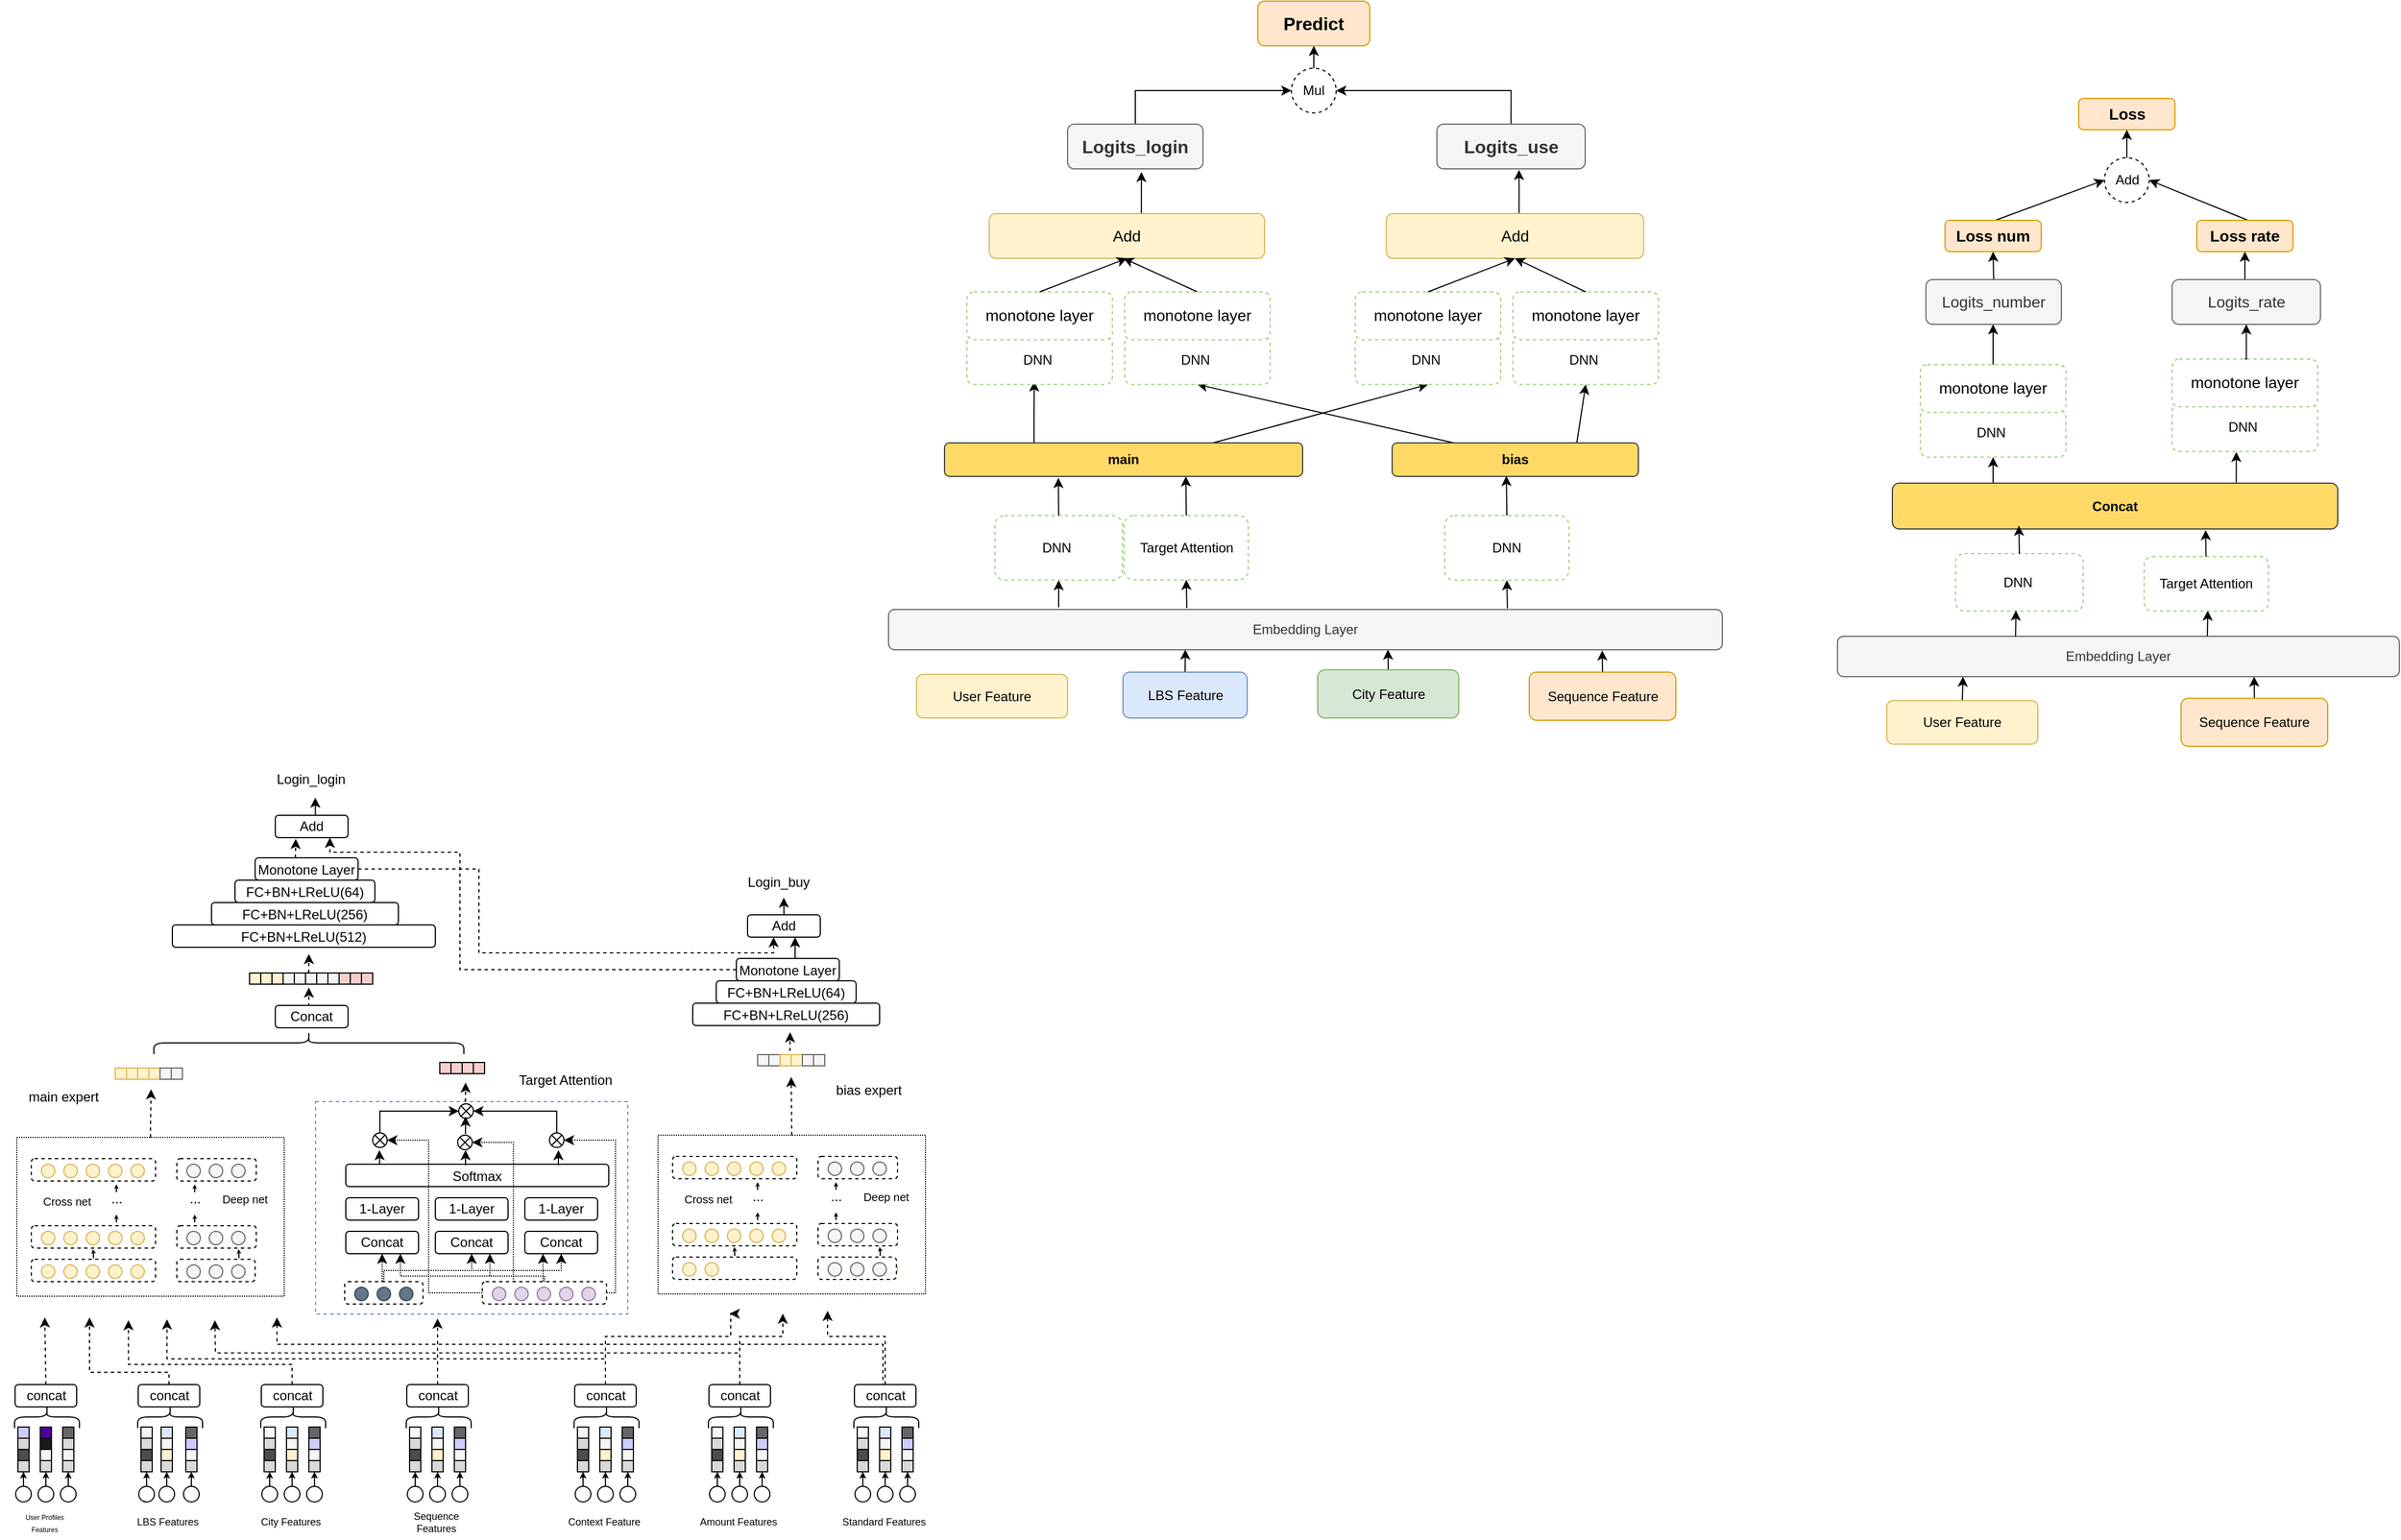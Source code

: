 <mxfile version="21.4.0" type="github">
  <diagram name="第 1 页" id="d2n9Q1br7z3izl8uEKcL">
    <mxGraphModel dx="3867" dy="969" grid="0" gridSize="10" guides="1" tooltips="1" connect="1" arrows="1" fold="1" page="1" pageScale="1" pageWidth="2339" pageHeight="3300" math="0" shadow="0">
      <root>
        <mxCell id="0" />
        <mxCell id="1" parent="0" />
        <mxCell id="DaX6zx8CQuNBzBo2m0Z7-664" value="User Feature" style="rounded=1;whiteSpace=wrap;html=1;fillColor=#fff2cc;strokeColor=#d6b656;" vertex="1" parent="1">
          <mxGeometry x="-1355" y="1482" width="135" height="39" as="geometry" />
        </mxCell>
        <mxCell id="DaX6zx8CQuNBzBo2m0Z7-665" style="edgeStyle=none;rounded=0;orthogonalLoop=1;jettySize=auto;html=1;exitX=0.5;exitY=0;exitDx=0;exitDy=0;entryX=0.356;entryY=0.994;entryDx=0;entryDy=0;entryPerimeter=0;endArrow=classic;endFill=1;" edge="1" parent="1" source="DaX6zx8CQuNBzBo2m0Z7-666" target="DaX6zx8CQuNBzBo2m0Z7-674">
          <mxGeometry relative="1" as="geometry" />
        </mxCell>
        <mxCell id="DaX6zx8CQuNBzBo2m0Z7-666" value="LBS Feature" style="rounded=1;whiteSpace=wrap;html=1;fillColor=#dae8fc;strokeColor=#6c8ebf;" vertex="1" parent="1">
          <mxGeometry x="-1170.5" y="1480" width="111" height="41" as="geometry" />
        </mxCell>
        <mxCell id="DaX6zx8CQuNBzBo2m0Z7-667" style="edgeStyle=none;rounded=0;orthogonalLoop=1;jettySize=auto;html=1;exitX=0.5;exitY=0;exitDx=0;exitDy=0;entryX=0.599;entryY=0.994;entryDx=0;entryDy=0;entryPerimeter=0;endArrow=classic;endFill=1;" edge="1" parent="1" source="DaX6zx8CQuNBzBo2m0Z7-668" target="DaX6zx8CQuNBzBo2m0Z7-674">
          <mxGeometry relative="1" as="geometry" />
        </mxCell>
        <mxCell id="DaX6zx8CQuNBzBo2m0Z7-668" value="City Feature" style="rounded=1;whiteSpace=wrap;html=1;fillColor=#d5e8d4;strokeColor=#82b366;" vertex="1" parent="1">
          <mxGeometry x="-996.5" y="1478" width="126" height="43" as="geometry" />
        </mxCell>
        <mxCell id="DaX6zx8CQuNBzBo2m0Z7-669" style="edgeStyle=none;rounded=0;orthogonalLoop=1;jettySize=auto;html=1;exitX=0.5;exitY=0;exitDx=0;exitDy=0;entryX=0.856;entryY=1.017;entryDx=0;entryDy=0;entryPerimeter=0;endArrow=classic;endFill=1;" edge="1" parent="1" source="DaX6zx8CQuNBzBo2m0Z7-670" target="DaX6zx8CQuNBzBo2m0Z7-674">
          <mxGeometry relative="1" as="geometry" />
        </mxCell>
        <mxCell id="DaX6zx8CQuNBzBo2m0Z7-670" value="Sequence Feature" style="rounded=1;whiteSpace=wrap;html=1;fillColor=#ffe6cc;strokeColor=#d79b00;" vertex="1" parent="1">
          <mxGeometry x="-807.5" y="1480" width="131" height="43" as="geometry" />
        </mxCell>
        <mxCell id="DaX6zx8CQuNBzBo2m0Z7-671" style="edgeStyle=none;rounded=0;orthogonalLoop=1;jettySize=auto;html=1;entryX=0.5;entryY=1;entryDx=0;entryDy=0;endArrow=classic;endFill=1;" edge="1" parent="1" target="DaX6zx8CQuNBzBo2m0Z7-676">
          <mxGeometry relative="1" as="geometry">
            <mxPoint x="-1228" y="1422" as="sourcePoint" />
          </mxGeometry>
        </mxCell>
        <mxCell id="DaX6zx8CQuNBzBo2m0Z7-672" style="edgeStyle=none;rounded=0;orthogonalLoop=1;jettySize=auto;html=1;entryX=0.5;entryY=1;entryDx=0;entryDy=0;endArrow=classic;endFill=1;" edge="1" parent="1" target="DaX6zx8CQuNBzBo2m0Z7-693">
          <mxGeometry relative="1" as="geometry">
            <mxPoint x="-1113.5" y="1422.68" as="sourcePoint" />
          </mxGeometry>
        </mxCell>
        <mxCell id="DaX6zx8CQuNBzBo2m0Z7-673" style="edgeStyle=none;rounded=0;orthogonalLoop=1;jettySize=auto;html=1;entryX=0.5;entryY=1;entryDx=0;entryDy=0;endArrow=classic;endFill=1;" edge="1" parent="1" target="DaX6zx8CQuNBzBo2m0Z7-710">
          <mxGeometry relative="1" as="geometry">
            <mxPoint x="-827" y="1423" as="sourcePoint" />
          </mxGeometry>
        </mxCell>
        <mxCell id="DaX6zx8CQuNBzBo2m0Z7-674" value="Embedding Layer" style="rounded=1;whiteSpace=wrap;html=1;fillColor=#f5f5f5;fontColor=#333333;strokeColor=#666666;" vertex="1" parent="1">
          <mxGeometry x="-1380" y="1424" width="745" height="36" as="geometry" />
        </mxCell>
        <mxCell id="DaX6zx8CQuNBzBo2m0Z7-675" value="" style="group;labelBorderColor=default;" vertex="1" connectable="0" parent="1">
          <mxGeometry x="-1285" y="1340" width="114" height="57.77" as="geometry" />
        </mxCell>
        <mxCell id="DaX6zx8CQuNBzBo2m0Z7-676" value="DNN&amp;nbsp;" style="rounded=1;whiteSpace=wrap;html=1;dashed=1;strokeColor=#97D077;" vertex="1" parent="DaX6zx8CQuNBzBo2m0Z7-675">
          <mxGeometry width="114" height="57.77" as="geometry" />
        </mxCell>
        <mxCell id="DaX6zx8CQuNBzBo2m0Z7-692" value="" style="group" vertex="1" connectable="0" parent="1">
          <mxGeometry x="-1169.5" y="1340" width="111" height="57.45" as="geometry" />
        </mxCell>
        <mxCell id="DaX6zx8CQuNBzBo2m0Z7-693" value="Target Attention" style="rounded=1;whiteSpace=wrap;html=1;dashed=1;strokeColor=#97D077;" vertex="1" parent="DaX6zx8CQuNBzBo2m0Z7-692">
          <mxGeometry width="111" height="57.45" as="geometry" />
        </mxCell>
        <mxCell id="DaX6zx8CQuNBzBo2m0Z7-709" value="" style="group" vertex="1" connectable="0" parent="1">
          <mxGeometry x="-883" y="1340" width="111" height="57.77" as="geometry" />
        </mxCell>
        <mxCell id="DaX6zx8CQuNBzBo2m0Z7-710" value="DNN" style="rounded=1;whiteSpace=wrap;html=1;dashed=1;strokeColor=#97D077;" vertex="1" parent="DaX6zx8CQuNBzBo2m0Z7-709">
          <mxGeometry width="111" height="57.77" as="geometry" />
        </mxCell>
        <mxCell id="DaX6zx8CQuNBzBo2m0Z7-903" style="edgeStyle=orthogonalEdgeStyle;rounded=0;orthogonalLoop=1;jettySize=auto;html=1;exitX=0.5;exitY=0;exitDx=0;exitDy=0;entryX=0.545;entryY=1.068;entryDx=0;entryDy=0;entryPerimeter=0;" edge="1" parent="1" source="DaX6zx8CQuNBzBo2m0Z7-767" target="DaX6zx8CQuNBzBo2m0Z7-901">
          <mxGeometry relative="1" as="geometry" />
        </mxCell>
        <mxCell id="DaX6zx8CQuNBzBo2m0Z7-767" value="&lt;font style=&quot;font-size: 14px;&quot;&gt;Add&lt;/font&gt;" style="rounded=1;whiteSpace=wrap;html=1;fillColor=#fff2cc;strokeColor=#d6b656;" vertex="1" parent="1">
          <mxGeometry x="-1290" y="1070" width="246" height="40" as="geometry" />
        </mxCell>
        <mxCell id="DaX6zx8CQuNBzBo2m0Z7-904" style="edgeStyle=orthogonalEdgeStyle;rounded=0;orthogonalLoop=1;jettySize=auto;html=1;exitX=0.5;exitY=0;exitDx=0;exitDy=0;entryX=0.554;entryY=1.023;entryDx=0;entryDy=0;entryPerimeter=0;" edge="1" parent="1" source="DaX6zx8CQuNBzBo2m0Z7-769" target="DaX6zx8CQuNBzBo2m0Z7-902">
          <mxGeometry relative="1" as="geometry" />
        </mxCell>
        <mxCell id="DaX6zx8CQuNBzBo2m0Z7-769" value="&lt;font style=&quot;font-size: 14px;&quot;&gt;Add&lt;/font&gt;" style="rounded=1;whiteSpace=wrap;html=1;fillColor=#fff2cc;strokeColor=#d6b656;" vertex="1" parent="1">
          <mxGeometry x="-935.25" y="1070" width="230" height="40" as="geometry" />
        </mxCell>
        <mxCell id="DaX6zx8CQuNBzBo2m0Z7-880" style="edgeStyle=orthogonalEdgeStyle;rounded=0;orthogonalLoop=1;jettySize=auto;html=1;exitX=0.25;exitY=0;exitDx=0;exitDy=0;" edge="1" parent="1" source="DaX6zx8CQuNBzBo2m0Z7-808">
          <mxGeometry relative="1" as="geometry">
            <mxPoint x="-1249.818" y="1220.0" as="targetPoint" />
          </mxGeometry>
        </mxCell>
        <mxCell id="DaX6zx8CQuNBzBo2m0Z7-883" style="rounded=0;orthogonalLoop=1;jettySize=auto;html=1;exitX=0.75;exitY=0;exitDx=0;exitDy=0;entryX=0.5;entryY=1;entryDx=0;entryDy=0;" edge="1" parent="1" source="DaX6zx8CQuNBzBo2m0Z7-808" target="DaX6zx8CQuNBzBo2m0Z7-875">
          <mxGeometry relative="1" as="geometry" />
        </mxCell>
        <mxCell id="DaX6zx8CQuNBzBo2m0Z7-808" value="&lt;b&gt;main&lt;/b&gt;" style="rounded=1;whiteSpace=wrap;html=1;fillColor=#FFD966;strokeColor=#36393d;" vertex="1" parent="1">
          <mxGeometry x="-1330" y="1275" width="320" height="30" as="geometry" />
        </mxCell>
        <mxCell id="DaX6zx8CQuNBzBo2m0Z7-881" style="rounded=0;orthogonalLoop=1;jettySize=auto;html=1;exitX=0.25;exitY=0;exitDx=0;exitDy=0;entryX=0.5;entryY=1;entryDx=0;entryDy=0;" edge="1" parent="1" source="DaX6zx8CQuNBzBo2m0Z7-814" target="DaX6zx8CQuNBzBo2m0Z7-873">
          <mxGeometry relative="1" as="geometry" />
        </mxCell>
        <mxCell id="DaX6zx8CQuNBzBo2m0Z7-884" style="rounded=0;orthogonalLoop=1;jettySize=auto;html=1;exitX=0.75;exitY=0;exitDx=0;exitDy=0;entryX=0.5;entryY=1;entryDx=0;entryDy=0;" edge="1" parent="1" source="DaX6zx8CQuNBzBo2m0Z7-814" target="DaX6zx8CQuNBzBo2m0Z7-877">
          <mxGeometry relative="1" as="geometry" />
        </mxCell>
        <mxCell id="DaX6zx8CQuNBzBo2m0Z7-814" value="&lt;b&gt;bias&lt;/b&gt;" style="rounded=1;whiteSpace=wrap;html=1;fillColor=#FFD966;strokeColor=#36393d;" vertex="1" parent="1">
          <mxGeometry x="-930" y="1275" width="220" height="30" as="geometry" />
        </mxCell>
        <mxCell id="DaX6zx8CQuNBzBo2m0Z7-817" style="edgeStyle=none;rounded=0;orthogonalLoop=1;jettySize=auto;html=1;exitX=0.5;exitY=0;exitDx=0;exitDy=0;endArrow=classic;endFill=1;" edge="1" parent="1">
          <mxGeometry relative="1" as="geometry">
            <mxPoint x="-1122" y="1423.68" as="sourcePoint" />
            <mxPoint x="-1122" y="1423.68" as="targetPoint" />
          </mxGeometry>
        </mxCell>
        <mxCell id="DaX6zx8CQuNBzBo2m0Z7-818" style="edgeStyle=none;rounded=0;orthogonalLoop=1;jettySize=auto;html=1;exitX=0.5;exitY=0;exitDx=0;exitDy=0;endArrow=classic;endFill=1;entryX=0.464;entryY=0.985;entryDx=0;entryDy=0;entryPerimeter=0;" edge="1" parent="1" source="DaX6zx8CQuNBzBo2m0Z7-710" target="DaX6zx8CQuNBzBo2m0Z7-814">
          <mxGeometry relative="1" as="geometry">
            <mxPoint x="-823.5" y="1305" as="targetPoint" />
          </mxGeometry>
        </mxCell>
        <mxCell id="DaX6zx8CQuNBzBo2m0Z7-819" style="edgeStyle=none;rounded=0;orthogonalLoop=1;jettySize=auto;html=1;exitX=0.5;exitY=0;exitDx=0;exitDy=0;endArrow=classic;endFill=1;" edge="1" parent="1" source="DaX6zx8CQuNBzBo2m0Z7-693">
          <mxGeometry relative="1" as="geometry">
            <mxPoint x="-1114.342" y="1304.996" as="targetPoint" />
          </mxGeometry>
        </mxCell>
        <mxCell id="DaX6zx8CQuNBzBo2m0Z7-820" style="edgeStyle=none;rounded=0;orthogonalLoop=1;jettySize=auto;html=1;exitX=0.5;exitY=0;exitDx=0;exitDy=0;endArrow=classic;endFill=1;" edge="1" parent="1" source="DaX6zx8CQuNBzBo2m0Z7-676">
          <mxGeometry relative="1" as="geometry">
            <mxPoint x="-1228.263" y="1306.368" as="targetPoint" />
          </mxGeometry>
        </mxCell>
        <mxCell id="DaX6zx8CQuNBzBo2m0Z7-868" value="" style="group;labelBorderColor=default;" vertex="1" connectable="0" parent="1">
          <mxGeometry x="-1310" y="1180" width="130" height="42.77" as="geometry" />
        </mxCell>
        <mxCell id="DaX6zx8CQuNBzBo2m0Z7-869" value="DNN&amp;nbsp;" style="rounded=1;whiteSpace=wrap;html=1;dashed=1;strokeColor=#97D077;" vertex="1" parent="DaX6zx8CQuNBzBo2m0Z7-868">
          <mxGeometry width="130" height="42.77" as="geometry" />
        </mxCell>
        <mxCell id="DaX6zx8CQuNBzBo2m0Z7-872" value="" style="group;labelBorderColor=default;" vertex="1" connectable="0" parent="1">
          <mxGeometry x="-1169" y="1180" width="130" height="42.77" as="geometry" />
        </mxCell>
        <mxCell id="DaX6zx8CQuNBzBo2m0Z7-873" value="DNN&amp;nbsp;" style="rounded=1;whiteSpace=wrap;html=1;dashed=1;strokeColor=#97D077;" vertex="1" parent="DaX6zx8CQuNBzBo2m0Z7-872">
          <mxGeometry width="130" height="42.77" as="geometry" />
        </mxCell>
        <mxCell id="DaX6zx8CQuNBzBo2m0Z7-874" value="" style="group;labelBorderColor=default;" vertex="1" connectable="0" parent="1">
          <mxGeometry x="-963" y="1180" width="130" height="42.77" as="geometry" />
        </mxCell>
        <mxCell id="DaX6zx8CQuNBzBo2m0Z7-875" value="DNN&amp;nbsp;" style="rounded=1;whiteSpace=wrap;html=1;dashed=1;strokeColor=#97D077;" vertex="1" parent="DaX6zx8CQuNBzBo2m0Z7-874">
          <mxGeometry width="130" height="42.77" as="geometry" />
        </mxCell>
        <mxCell id="DaX6zx8CQuNBzBo2m0Z7-876" value="" style="group;labelBorderColor=default;" vertex="1" connectable="0" parent="1">
          <mxGeometry x="-822" y="1180" width="130" height="42.77" as="geometry" />
        </mxCell>
        <mxCell id="DaX6zx8CQuNBzBo2m0Z7-877" value="DNN&amp;nbsp;" style="rounded=1;whiteSpace=wrap;html=1;dashed=1;strokeColor=#97D077;" vertex="1" parent="DaX6zx8CQuNBzBo2m0Z7-876">
          <mxGeometry width="130" height="42.77" as="geometry" />
        </mxCell>
        <mxCell id="DaX6zx8CQuNBzBo2m0Z7-888" value="" style="group;labelBorderColor=default;" vertex="1" connectable="0" parent="1">
          <mxGeometry x="-1310" y="1140" width="130" height="42.77" as="geometry" />
        </mxCell>
        <mxCell id="DaX6zx8CQuNBzBo2m0Z7-889" value="&lt;pre style=&quot;background-color: rgb(255, 255, 255);&quot;&gt;&lt;font style=&quot;font-size: 14px;&quot; face=&quot;Helvetica&quot;&gt;monotone layer&lt;/font&gt;&lt;/pre&gt;" style="rounded=1;whiteSpace=wrap;html=1;dashed=1;strokeColor=#97D077;" vertex="1" parent="DaX6zx8CQuNBzBo2m0Z7-888">
          <mxGeometry width="130" height="42.77" as="geometry" />
        </mxCell>
        <mxCell id="DaX6zx8CQuNBzBo2m0Z7-890" value="" style="group;labelBorderColor=default;" vertex="1" connectable="0" parent="1">
          <mxGeometry x="-1169" y="1140" width="130" height="42.77" as="geometry" />
        </mxCell>
        <mxCell id="DaX6zx8CQuNBzBo2m0Z7-897" style="rounded=0;orthogonalLoop=1;jettySize=auto;html=1;exitX=0.5;exitY=0;exitDx=0;exitDy=0;" edge="1" parent="DaX6zx8CQuNBzBo2m0Z7-890" source="DaX6zx8CQuNBzBo2m0Z7-891">
          <mxGeometry relative="1" as="geometry">
            <mxPoint x="-1" y="-30" as="targetPoint" />
          </mxGeometry>
        </mxCell>
        <mxCell id="DaX6zx8CQuNBzBo2m0Z7-891" value="&lt;pre style=&quot;border-color: var(--border-color); background-color: rgb(255, 255, 255);&quot;&gt;&lt;font style=&quot;border-color: var(--border-color); font-size: 14px;&quot; face=&quot;Helvetica&quot;&gt;monotone layer&lt;/font&gt;&lt;/pre&gt;" style="rounded=1;whiteSpace=wrap;html=1;dashed=1;strokeColor=#97D077;" vertex="1" parent="DaX6zx8CQuNBzBo2m0Z7-890">
          <mxGeometry width="130" height="42.77" as="geometry" />
        </mxCell>
        <mxCell id="DaX6zx8CQuNBzBo2m0Z7-892" value="" style="group;labelBorderColor=default;" vertex="1" connectable="0" parent="1">
          <mxGeometry x="-963" y="1140" width="130" height="42.77" as="geometry" />
        </mxCell>
        <mxCell id="DaX6zx8CQuNBzBo2m0Z7-893" value="&lt;pre style=&quot;border-color: var(--border-color); background-color: rgb(255, 255, 255);&quot;&gt;&lt;font style=&quot;border-color: var(--border-color); font-size: 14px;&quot; face=&quot;Helvetica&quot;&gt;monotone layer&lt;/font&gt;&lt;/pre&gt;" style="rounded=1;whiteSpace=wrap;html=1;dashed=1;strokeColor=#97D077;" vertex="1" parent="DaX6zx8CQuNBzBo2m0Z7-892">
          <mxGeometry width="130" height="42.77" as="geometry" />
        </mxCell>
        <mxCell id="DaX6zx8CQuNBzBo2m0Z7-894" value="" style="group;labelBorderColor=default;" vertex="1" connectable="0" parent="1">
          <mxGeometry x="-822" y="1140" width="130" height="42.77" as="geometry" />
        </mxCell>
        <mxCell id="DaX6zx8CQuNBzBo2m0Z7-895" value="&lt;pre style=&quot;border-color: var(--border-color); background-color: rgb(255, 255, 255);&quot;&gt;&lt;font style=&quot;border-color: var(--border-color); font-size: 14px;&quot; face=&quot;Helvetica&quot;&gt;monotone layer&lt;/font&gt;&lt;/pre&gt;" style="rounded=1;whiteSpace=wrap;html=1;dashed=1;strokeColor=#97D077;" vertex="1" parent="DaX6zx8CQuNBzBo2m0Z7-894">
          <mxGeometry width="130" height="42.77" as="geometry" />
        </mxCell>
        <mxCell id="DaX6zx8CQuNBzBo2m0Z7-896" style="rounded=0;orthogonalLoop=1;jettySize=auto;html=1;exitX=0.5;exitY=0;exitDx=0;exitDy=0;entryX=0.5;entryY=1;entryDx=0;entryDy=0;" edge="1" parent="1" source="DaX6zx8CQuNBzBo2m0Z7-889" target="DaX6zx8CQuNBzBo2m0Z7-767">
          <mxGeometry relative="1" as="geometry" />
        </mxCell>
        <mxCell id="DaX6zx8CQuNBzBo2m0Z7-898" style="rounded=0;orthogonalLoop=1;jettySize=auto;html=1;exitX=0.5;exitY=0;exitDx=0;exitDy=0;entryX=0.5;entryY=1;entryDx=0;entryDy=0;" edge="1" parent="1" source="DaX6zx8CQuNBzBo2m0Z7-893" target="DaX6zx8CQuNBzBo2m0Z7-769">
          <mxGeometry relative="1" as="geometry" />
        </mxCell>
        <mxCell id="DaX6zx8CQuNBzBo2m0Z7-899" style="rounded=0;orthogonalLoop=1;jettySize=auto;html=1;exitX=0.5;exitY=0;exitDx=0;exitDy=0;entryX=0.5;entryY=1;entryDx=0;entryDy=0;" edge="1" parent="1" source="DaX6zx8CQuNBzBo2m0Z7-895" target="DaX6zx8CQuNBzBo2m0Z7-769">
          <mxGeometry relative="1" as="geometry" />
        </mxCell>
        <mxCell id="DaX6zx8CQuNBzBo2m0Z7-908" style="edgeStyle=orthogonalEdgeStyle;rounded=0;orthogonalLoop=1;jettySize=auto;html=1;exitX=0.5;exitY=0;exitDx=0;exitDy=0;entryX=0;entryY=0.5;entryDx=0;entryDy=0;" edge="1" parent="1" source="DaX6zx8CQuNBzBo2m0Z7-901" target="DaX6zx8CQuNBzBo2m0Z7-905">
          <mxGeometry relative="1" as="geometry" />
        </mxCell>
        <mxCell id="DaX6zx8CQuNBzBo2m0Z7-901" value="&lt;b&gt;&lt;font style=&quot;font-size: 16px;&quot;&gt;Logits_login&lt;/font&gt;&lt;/b&gt;" style="rounded=1;whiteSpace=wrap;html=1;fillColor=#f5f5f5;strokeColor=#666666;fontColor=#333333;" vertex="1" parent="1">
          <mxGeometry x="-1220" y="990" width="121" height="40" as="geometry" />
        </mxCell>
        <mxCell id="DaX6zx8CQuNBzBo2m0Z7-907" style="edgeStyle=orthogonalEdgeStyle;rounded=0;orthogonalLoop=1;jettySize=auto;html=1;exitX=0.5;exitY=0;exitDx=0;exitDy=0;entryX=1;entryY=0.5;entryDx=0;entryDy=0;" edge="1" parent="1" source="DaX6zx8CQuNBzBo2m0Z7-902" target="DaX6zx8CQuNBzBo2m0Z7-905">
          <mxGeometry relative="1" as="geometry" />
        </mxCell>
        <mxCell id="DaX6zx8CQuNBzBo2m0Z7-902" value="&lt;b&gt;&lt;font style=&quot;font-size: 16px;&quot;&gt;Logits_use&lt;/font&gt;&lt;/b&gt;" style="rounded=1;whiteSpace=wrap;html=1;fillColor=#f5f5f5;strokeColor=#666666;fontColor=#333333;" vertex="1" parent="1">
          <mxGeometry x="-890" y="990" width="132.5" height="40" as="geometry" />
        </mxCell>
        <mxCell id="DaX6zx8CQuNBzBo2m0Z7-910" style="edgeStyle=orthogonalEdgeStyle;rounded=0;orthogonalLoop=1;jettySize=auto;html=1;exitX=0.5;exitY=0;exitDx=0;exitDy=0;entryX=0.5;entryY=1;entryDx=0;entryDy=0;" edge="1" parent="1" source="DaX6zx8CQuNBzBo2m0Z7-905" target="DaX6zx8CQuNBzBo2m0Z7-909">
          <mxGeometry relative="1" as="geometry" />
        </mxCell>
        <mxCell id="DaX6zx8CQuNBzBo2m0Z7-905" value="Mul" style="ellipse;whiteSpace=wrap;html=1;aspect=fixed;dashed=1;" vertex="1" parent="1">
          <mxGeometry x="-1020" y="940" width="40" height="40" as="geometry" />
        </mxCell>
        <mxCell id="DaX6zx8CQuNBzBo2m0Z7-909" value="&lt;b&gt;&lt;font style=&quot;font-size: 16px;&quot;&gt;Predict&lt;/font&gt;&lt;/b&gt;" style="rounded=1;whiteSpace=wrap;html=1;fillColor=#ffe6cc;strokeColor=#d79b00;" vertex="1" parent="1">
          <mxGeometry x="-1050" y="880" width="100" height="40" as="geometry" />
        </mxCell>
        <mxCell id="DaX6zx8CQuNBzBo2m0Z7-912" style="edgeStyle=none;rounded=0;orthogonalLoop=1;jettySize=auto;html=1;exitX=0.5;exitY=0;exitDx=0;exitDy=0;entryX=0.125;entryY=1.017;entryDx=0;entryDy=0;entryPerimeter=0;endArrow=classic;endFill=1;" edge="1" parent="1" source="DaX6zx8CQuNBzBo2m0Z7-913">
          <mxGeometry relative="1" as="geometry">
            <mxPoint x="-419.875" y="1484.002" as="targetPoint" />
          </mxGeometry>
        </mxCell>
        <mxCell id="DaX6zx8CQuNBzBo2m0Z7-913" value="User Feature" style="rounded=1;whiteSpace=wrap;html=1;fillColor=#fff2cc;strokeColor=#d6b656;" vertex="1" parent="1">
          <mxGeometry x="-488" y="1505.39" width="135" height="39" as="geometry" />
        </mxCell>
        <mxCell id="DaX6zx8CQuNBzBo2m0Z7-918" style="edgeStyle=none;rounded=0;orthogonalLoop=1;jettySize=auto;html=1;exitX=0.5;exitY=0;exitDx=0;exitDy=0;entryX=0.856;entryY=1.017;entryDx=0;entryDy=0;entryPerimeter=0;endArrow=classic;endFill=1;" edge="1" parent="1" source="DaX6zx8CQuNBzBo2m0Z7-919">
          <mxGeometry relative="1" as="geometry">
            <mxPoint x="-159.78" y="1484.002" as="targetPoint" />
          </mxGeometry>
        </mxCell>
        <mxCell id="DaX6zx8CQuNBzBo2m0Z7-919" value="Sequence Feature" style="rounded=1;whiteSpace=wrap;html=1;fillColor=#ffe6cc;strokeColor=#d79b00;" vertex="1" parent="1">
          <mxGeometry x="-225" y="1503.39" width="131" height="43" as="geometry" />
        </mxCell>
        <mxCell id="DaX6zx8CQuNBzBo2m0Z7-974" style="edgeStyle=orthogonalEdgeStyle;rounded=0;orthogonalLoop=1;jettySize=auto;html=1;exitX=0.75;exitY=0;exitDx=0;exitDy=0;" edge="1" parent="1">
          <mxGeometry relative="1" as="geometry">
            <mxPoint x="-201.182" y="1424.909" as="targetPoint" />
            <mxPoint x="-201.5" y="1448" as="sourcePoint" />
          </mxGeometry>
        </mxCell>
        <mxCell id="DaX6zx8CQuNBzBo2m0Z7-923" value="Embedding Layer" style="rounded=1;whiteSpace=wrap;html=1;fillColor=#f5f5f5;fontColor=#333333;strokeColor=#666666;" vertex="1" parent="1">
          <mxGeometry x="-532" y="1448" width="502" height="36" as="geometry" />
        </mxCell>
        <mxCell id="DaX6zx8CQuNBzBo2m0Z7-924" value="" style="group;labelBorderColor=default;" vertex="1" connectable="0" parent="1">
          <mxGeometry x="-426.5" y="1374" width="114" height="51.4" as="geometry" />
        </mxCell>
        <mxCell id="DaX6zx8CQuNBzBo2m0Z7-925" value="DNN&amp;nbsp;" style="rounded=1;whiteSpace=wrap;html=1;dashed=1;strokeColor=#97D077;" vertex="1" parent="DaX6zx8CQuNBzBo2m0Z7-924">
          <mxGeometry width="114" height="51.4" as="geometry" />
        </mxCell>
        <mxCell id="DaX6zx8CQuNBzBo2m0Z7-926" value="" style="group" vertex="1" connectable="0" parent="1">
          <mxGeometry x="-258" y="1376.63" width="111" height="48.77" as="geometry" />
        </mxCell>
        <mxCell id="DaX6zx8CQuNBzBo2m0Z7-927" value="Target Attention" style="rounded=1;whiteSpace=wrap;html=1;dashed=1;strokeColor=#97D077;" vertex="1" parent="DaX6zx8CQuNBzBo2m0Z7-926">
          <mxGeometry width="111" height="48.77" as="geometry" />
        </mxCell>
        <mxCell id="DaX6zx8CQuNBzBo2m0Z7-978" style="edgeStyle=orthogonalEdgeStyle;rounded=0;orthogonalLoop=1;jettySize=auto;html=1;exitX=0.25;exitY=0;exitDx=0;exitDy=0;entryX=0.5;entryY=1;entryDx=0;entryDy=0;" edge="1" parent="1" source="DaX6zx8CQuNBzBo2m0Z7-936" target="DaX6zx8CQuNBzBo2m0Z7-945">
          <mxGeometry relative="1" as="geometry" />
        </mxCell>
        <mxCell id="DaX6zx8CQuNBzBo2m0Z7-979" style="edgeStyle=orthogonalEdgeStyle;rounded=0;orthogonalLoop=1;jettySize=auto;html=1;exitX=0.75;exitY=0;exitDx=0;exitDy=0;entryX=0.441;entryY=1.008;entryDx=0;entryDy=0;entryPerimeter=0;" edge="1" parent="1" source="DaX6zx8CQuNBzBo2m0Z7-936" target="DaX6zx8CQuNBzBo2m0Z7-949">
          <mxGeometry relative="1" as="geometry" />
        </mxCell>
        <mxCell id="DaX6zx8CQuNBzBo2m0Z7-936" value="&lt;b&gt;Concat&lt;/b&gt;" style="rounded=1;whiteSpace=wrap;html=1;fillColor=#FFD966;strokeColor=#36393d;" vertex="1" parent="1">
          <mxGeometry x="-483" y="1311" width="398" height="41" as="geometry" />
        </mxCell>
        <mxCell id="DaX6zx8CQuNBzBo2m0Z7-940" style="edgeStyle=none;rounded=0;orthogonalLoop=1;jettySize=auto;html=1;exitX=0.5;exitY=0;exitDx=0;exitDy=0;endArrow=classic;endFill=1;" edge="1" parent="1">
          <mxGeometry relative="1" as="geometry">
            <mxPoint x="-274" y="1447.68" as="sourcePoint" />
            <mxPoint x="-274" y="1447.68" as="targetPoint" />
          </mxGeometry>
        </mxCell>
        <mxCell id="DaX6zx8CQuNBzBo2m0Z7-942" style="edgeStyle=none;rounded=0;orthogonalLoop=1;jettySize=auto;html=1;endArrow=classic;endFill=1;" edge="1" parent="1" source="DaX6zx8CQuNBzBo2m0Z7-927">
          <mxGeometry relative="1" as="geometry">
            <mxPoint x="-203" y="1353" as="targetPoint" />
          </mxGeometry>
        </mxCell>
        <mxCell id="DaX6zx8CQuNBzBo2m0Z7-943" style="edgeStyle=none;rounded=0;orthogonalLoop=1;jettySize=auto;html=1;exitX=0.5;exitY=0;exitDx=0;exitDy=0;endArrow=classic;endFill=1;" edge="1" parent="1" source="DaX6zx8CQuNBzBo2m0Z7-925">
          <mxGeometry relative="1" as="geometry">
            <mxPoint x="-370" y="1349" as="targetPoint" />
          </mxGeometry>
        </mxCell>
        <mxCell id="DaX6zx8CQuNBzBo2m0Z7-944" value="" style="group;labelBorderColor=default;" vertex="1" connectable="0" parent="1">
          <mxGeometry x="-458" y="1245" width="130" height="42.77" as="geometry" />
        </mxCell>
        <mxCell id="DaX6zx8CQuNBzBo2m0Z7-945" value="DNN&amp;nbsp;" style="rounded=1;whiteSpace=wrap;html=1;dashed=1;strokeColor=#97D077;" vertex="1" parent="DaX6zx8CQuNBzBo2m0Z7-944">
          <mxGeometry width="130" height="42.77" as="geometry" />
        </mxCell>
        <mxCell id="DaX6zx8CQuNBzBo2m0Z7-948" value="" style="group;labelBorderColor=default;" vertex="1" connectable="0" parent="1">
          <mxGeometry x="-233" y="1240" width="130" height="42.77" as="geometry" />
        </mxCell>
        <mxCell id="DaX6zx8CQuNBzBo2m0Z7-949" value="DNN&amp;nbsp;" style="rounded=1;whiteSpace=wrap;html=1;dashed=1;strokeColor=#97D077;" vertex="1" parent="DaX6zx8CQuNBzBo2m0Z7-948">
          <mxGeometry width="130" height="42.77" as="geometry" />
        </mxCell>
        <mxCell id="DaX6zx8CQuNBzBo2m0Z7-952" value="" style="group;labelBorderColor=default;" vertex="1" connectable="0" parent="1">
          <mxGeometry x="-458" y="1205" width="130" height="42.77" as="geometry" />
        </mxCell>
        <mxCell id="DaX6zx8CQuNBzBo2m0Z7-953" value="&lt;pre style=&quot;background-color: rgb(255, 255, 255);&quot;&gt;&lt;font style=&quot;font-size: 14px;&quot; face=&quot;Helvetica&quot;&gt;monotone layer&lt;/font&gt;&lt;/pre&gt;" style="rounded=1;whiteSpace=wrap;html=1;dashed=1;strokeColor=#97D077;" vertex="1" parent="DaX6zx8CQuNBzBo2m0Z7-952">
          <mxGeometry width="130" height="42.77" as="geometry" />
        </mxCell>
        <mxCell id="DaX6zx8CQuNBzBo2m0Z7-957" value="" style="group;labelBorderColor=default;" vertex="1" connectable="0" parent="1">
          <mxGeometry x="-233" y="1200" width="130" height="42.77" as="geometry" />
        </mxCell>
        <mxCell id="DaX6zx8CQuNBzBo2m0Z7-958" value="&lt;pre style=&quot;border-color: var(--border-color); background-color: rgb(255, 255, 255);&quot;&gt;&lt;font style=&quot;border-color: var(--border-color); font-size: 14px;&quot; face=&quot;Helvetica&quot;&gt;monotone layer&lt;/font&gt;&lt;/pre&gt;" style="rounded=1;whiteSpace=wrap;html=1;dashed=1;strokeColor=#97D077;" vertex="1" parent="DaX6zx8CQuNBzBo2m0Z7-957">
          <mxGeometry width="130" height="42.77" as="geometry" />
        </mxCell>
        <mxCell id="DaX6zx8CQuNBzBo2m0Z7-961" style="rounded=0;orthogonalLoop=1;jettySize=auto;html=1;exitX=0.5;exitY=0;exitDx=0;exitDy=0;entryX=0.5;entryY=1;entryDx=0;entryDy=0;" edge="1" parent="1" source="DaX6zx8CQuNBzBo2m0Z7-953">
          <mxGeometry relative="1" as="geometry">
            <mxPoint x="-393.0" y="1169" as="targetPoint" />
          </mxGeometry>
        </mxCell>
        <mxCell id="DaX6zx8CQuNBzBo2m0Z7-964" style="rounded=0;orthogonalLoop=1;jettySize=auto;html=1;exitX=0.5;exitY=0;exitDx=0;exitDy=0;entryX=0;entryY=0.5;entryDx=0;entryDy=0;" edge="1" parent="1" target="DaX6zx8CQuNBzBo2m0Z7-969">
          <mxGeometry relative="1" as="geometry">
            <mxPoint x="-391" y="1076" as="sourcePoint" />
          </mxGeometry>
        </mxCell>
        <mxCell id="DaX6zx8CQuNBzBo2m0Z7-982" style="edgeStyle=orthogonalEdgeStyle;rounded=0;orthogonalLoop=1;jettySize=auto;html=1;exitX=0.5;exitY=0;exitDx=0;exitDy=0;entryX=0.5;entryY=1;entryDx=0;entryDy=0;" edge="1" parent="1" source="DaX6zx8CQuNBzBo2m0Z7-965" target="DaX6zx8CQuNBzBo2m0Z7-980">
          <mxGeometry relative="1" as="geometry" />
        </mxCell>
        <mxCell id="DaX6zx8CQuNBzBo2m0Z7-965" value="&lt;font style=&quot;font-size: 14px;&quot;&gt;Logits_number&lt;/font&gt;" style="rounded=1;whiteSpace=wrap;html=1;fillColor=#f5f5f5;strokeColor=#666666;fontColor=#333333;" vertex="1" parent="1">
          <mxGeometry x="-453" y="1129" width="121" height="40" as="geometry" />
        </mxCell>
        <mxCell id="DaX6zx8CQuNBzBo2m0Z7-966" style="rounded=0;orthogonalLoop=1;jettySize=auto;html=1;exitX=0.5;exitY=0;exitDx=0;exitDy=0;entryX=1;entryY=0.5;entryDx=0;entryDy=0;" edge="1" parent="1" target="DaX6zx8CQuNBzBo2m0Z7-969">
          <mxGeometry relative="1" as="geometry">
            <mxPoint x="-165.25" y="1076" as="sourcePoint" />
          </mxGeometry>
        </mxCell>
        <mxCell id="DaX6zx8CQuNBzBo2m0Z7-983" style="edgeStyle=orthogonalEdgeStyle;rounded=0;orthogonalLoop=1;jettySize=auto;html=1;exitX=0.5;exitY=0;exitDx=0;exitDy=0;entryX=0.5;entryY=1;entryDx=0;entryDy=0;" edge="1" parent="1" source="DaX6zx8CQuNBzBo2m0Z7-967" target="DaX6zx8CQuNBzBo2m0Z7-981">
          <mxGeometry relative="1" as="geometry" />
        </mxCell>
        <mxCell id="DaX6zx8CQuNBzBo2m0Z7-967" value="&lt;font style=&quot;font-size: 14px;&quot;&gt;Logits_rate&lt;/font&gt;" style="rounded=1;whiteSpace=wrap;html=1;fillColor=#f5f5f5;strokeColor=#666666;fontColor=#333333;" vertex="1" parent="1">
          <mxGeometry x="-233" y="1129" width="132.5" height="40" as="geometry" />
        </mxCell>
        <mxCell id="DaX6zx8CQuNBzBo2m0Z7-968" style="edgeStyle=orthogonalEdgeStyle;rounded=0;orthogonalLoop=1;jettySize=auto;html=1;exitX=0.5;exitY=0;exitDx=0;exitDy=0;entryX=0.5;entryY=1;entryDx=0;entryDy=0;" edge="1" parent="1" source="DaX6zx8CQuNBzBo2m0Z7-969" target="DaX6zx8CQuNBzBo2m0Z7-970">
          <mxGeometry relative="1" as="geometry" />
        </mxCell>
        <mxCell id="DaX6zx8CQuNBzBo2m0Z7-969" value="Add" style="ellipse;whiteSpace=wrap;html=1;aspect=fixed;dashed=1;" vertex="1" parent="1">
          <mxGeometry x="-293.5" y="1020" width="40" height="40" as="geometry" />
        </mxCell>
        <mxCell id="DaX6zx8CQuNBzBo2m0Z7-970" value="&lt;b&gt;&lt;font style=&quot;font-size: 14px;&quot;&gt;Loss&lt;/font&gt;&lt;/b&gt;" style="rounded=1;whiteSpace=wrap;html=1;fillColor=#ffe6cc;strokeColor=#d79b00;" vertex="1" parent="1">
          <mxGeometry x="-316.5" y="967" width="86" height="28" as="geometry" />
        </mxCell>
        <mxCell id="DaX6zx8CQuNBzBo2m0Z7-975" style="edgeStyle=orthogonalEdgeStyle;rounded=0;orthogonalLoop=1;jettySize=auto;html=1;exitX=0.75;exitY=0;exitDx=0;exitDy=0;" edge="1" parent="1">
          <mxGeometry relative="1" as="geometry">
            <mxPoint x="-372.592" y="1424.909" as="targetPoint" />
            <mxPoint x="-372.91" y="1448" as="sourcePoint" />
          </mxGeometry>
        </mxCell>
        <mxCell id="DaX6zx8CQuNBzBo2m0Z7-977" style="edgeStyle=orthogonalEdgeStyle;rounded=0;orthogonalLoop=1;jettySize=auto;html=1;exitX=0.5;exitY=0;exitDx=0;exitDy=0;entryX=0.5;entryY=1;entryDx=0;entryDy=0;" edge="1" parent="1" source="DaX6zx8CQuNBzBo2m0Z7-958" target="DaX6zx8CQuNBzBo2m0Z7-967">
          <mxGeometry relative="1" as="geometry" />
        </mxCell>
        <mxCell id="DaX6zx8CQuNBzBo2m0Z7-980" value="&lt;b&gt;&lt;font style=&quot;font-size: 14px;&quot;&gt;Loss num&lt;/font&gt;&lt;/b&gt;" style="rounded=1;whiteSpace=wrap;html=1;fillColor=#ffe6cc;strokeColor=#d79b00;" vertex="1" parent="1">
          <mxGeometry x="-436" y="1076" width="86" height="28" as="geometry" />
        </mxCell>
        <mxCell id="DaX6zx8CQuNBzBo2m0Z7-981" value="&lt;b&gt;&lt;font style=&quot;font-size: 14px;&quot;&gt;Loss rate&lt;/font&gt;&lt;/b&gt;" style="rounded=1;whiteSpace=wrap;html=1;fillColor=#ffe6cc;strokeColor=#d79b00;" vertex="1" parent="1">
          <mxGeometry x="-211" y="1076" width="86" height="28" as="geometry" />
        </mxCell>
        <mxCell id="DaX6zx8CQuNBzBo2m0Z7-1085" value="" style="rounded=0;whiteSpace=wrap;html=1;fillColor=#4C0099;gradientColor=none;gradientDirection=north;strokeColor=#000000;" vertex="1" parent="1">
          <mxGeometry x="-2138" y="2155" width="10" height="10" as="geometry" />
        </mxCell>
        <mxCell id="DaX6zx8CQuNBzBo2m0Z7-1086" value="" style="rounded=0;whiteSpace=wrap;html=1;fillColor=#1A1A1A;gradientColor=none;gradientDirection=north;strokeColor=#000000;" vertex="1" parent="1">
          <mxGeometry x="-2138" y="2165" width="10" height="10" as="geometry" />
        </mxCell>
        <mxCell id="DaX6zx8CQuNBzBo2m0Z7-1087" value="" style="rounded=0;whiteSpace=wrap;html=1;fillColor=#f5f5f5;gradientDirection=north;fontColor=#333333;strokeColor=#000000;" vertex="1" parent="1">
          <mxGeometry x="-2138" y="2175" width="10" height="10" as="geometry" />
        </mxCell>
        <mxCell id="DaX6zx8CQuNBzBo2m0Z7-1088" value="" style="rounded=0;whiteSpace=wrap;html=1;fillColor=#D9D9D9;gradientColor=none;gradientDirection=north;strokeColor=#000000;" vertex="1" parent="1">
          <mxGeometry x="-2138" y="2185" width="10" height="10" as="geometry" />
        </mxCell>
        <mxCell id="DaX6zx8CQuNBzBo2m0Z7-1089" value="" style="rounded=0;whiteSpace=wrap;html=1;fillColor=#666666;gradientColor=none;gradientDirection=north;strokeColor=#000000;" vertex="1" parent="1">
          <mxGeometry x="-2118" y="2155" width="10" height="10" as="geometry" />
        </mxCell>
        <mxCell id="DaX6zx8CQuNBzBo2m0Z7-1090" value="" style="rounded=0;whiteSpace=wrap;html=1;fillColor=#D9D9D9;gradientColor=none;gradientDirection=north;strokeColor=#000000;" vertex="1" parent="1">
          <mxGeometry x="-2118" y="2165" width="10" height="10" as="geometry" />
        </mxCell>
        <mxCell id="DaX6zx8CQuNBzBo2m0Z7-1091" value="" style="rounded=0;whiteSpace=wrap;html=1;fillColor=#f5f5f5;gradientDirection=north;fontColor=#333333;strokeColor=#000000;" vertex="1" parent="1">
          <mxGeometry x="-2118" y="2175" width="10" height="10" as="geometry" />
        </mxCell>
        <mxCell id="DaX6zx8CQuNBzBo2m0Z7-1092" value="" style="rounded=0;whiteSpace=wrap;html=1;fillColor=#D9D9D9;gradientColor=none;gradientDirection=north;strokeColor=#000000;" vertex="1" parent="1">
          <mxGeometry x="-2118" y="2185" width="10" height="10" as="geometry" />
        </mxCell>
        <mxCell id="DaX6zx8CQuNBzBo2m0Z7-1093" value="concat" style="rounded=1;whiteSpace=wrap;html=1;fillColor=#FFFFFF;gradientColor=none;gradientDirection=north;" vertex="1" parent="1">
          <mxGeometry x="-2160.5" y="2117" width="55" height="20" as="geometry" />
        </mxCell>
        <mxCell id="DaX6zx8CQuNBzBo2m0Z7-1094" value="" style="shape=curlyBracket;whiteSpace=wrap;html=1;rounded=1;flipH=1;fillColor=#FFFFFF;gradientColor=none;gradientDirection=north;rotation=-90;" vertex="1" parent="1">
          <mxGeometry x="-2142" y="2117" width="20" height="58" as="geometry" />
        </mxCell>
        <mxCell id="DaX6zx8CQuNBzBo2m0Z7-1095" value="&lt;font style=&quot;font-size: 6px;&quot;&gt;User Profiles&lt;br style=&quot;&quot;&gt;Features&lt;/font&gt;" style="text;html=1;strokeColor=none;fillColor=none;align=center;verticalAlign=middle;whiteSpace=wrap;rounded=0;fontSize=9;" vertex="1" parent="1">
          <mxGeometry x="-2174" y="2225" width="80" height="30" as="geometry" />
        </mxCell>
        <mxCell id="DaX6zx8CQuNBzBo2m0Z7-1096" value="" style="endArrow=classic;html=1;rounded=0;dashed=1;exitX=0.5;exitY=0;exitDx=0;exitDy=0;entryX=0.5;entryY=1;entryDx=0;entryDy=0;" edge="1" parent="1" source="DaX6zx8CQuNBzBo2m0Z7-1093">
          <mxGeometry width="50" height="50" relative="1" as="geometry">
            <mxPoint x="-2134" y="2109" as="sourcePoint" />
            <mxPoint x="-2134" y="2057" as="targetPoint" />
          </mxGeometry>
        </mxCell>
        <mxCell id="DaX6zx8CQuNBzBo2m0Z7-1097" value="" style="rounded=0;whiteSpace=wrap;html=1;fillColor=#CCCCFF;gradientDirection=north;strokeColor=#000000;" vertex="1" parent="1">
          <mxGeometry x="-2158" y="2155" width="10" height="10" as="geometry" />
        </mxCell>
        <mxCell id="DaX6zx8CQuNBzBo2m0Z7-1098" value="" style="rounded=0;whiteSpace=wrap;html=1;fillColor=#D9D9D9;gradientColor=none;gradientDirection=north;strokeColor=#000000;" vertex="1" parent="1">
          <mxGeometry x="-2158" y="2165" width="10" height="10" as="geometry" />
        </mxCell>
        <mxCell id="DaX6zx8CQuNBzBo2m0Z7-1099" value="" style="rounded=0;whiteSpace=wrap;html=1;fillColor=#4D4D4D;gradientColor=none;gradientDirection=north;strokeColor=#000000;" vertex="1" parent="1">
          <mxGeometry x="-2158" y="2175" width="10" height="10" as="geometry" />
        </mxCell>
        <mxCell id="DaX6zx8CQuNBzBo2m0Z7-1100" value="" style="rounded=0;whiteSpace=wrap;html=1;fillColor=#D9D9D9;gradientColor=none;gradientDirection=north;strokeColor=#000000;" vertex="1" parent="1">
          <mxGeometry x="-2158" y="2185" width="10" height="10" as="geometry" />
        </mxCell>
        <mxCell id="DaX6zx8CQuNBzBo2m0Z7-1102" value="" style="ellipse;whiteSpace=wrap;html=1;aspect=fixed;" vertex="1" parent="1">
          <mxGeometry x="-2160" y="2208" width="14" height="14" as="geometry" />
        </mxCell>
        <mxCell id="DaX6zx8CQuNBzBo2m0Z7-1103" value="" style="ellipse;whiteSpace=wrap;html=1;aspect=fixed;" vertex="1" parent="1">
          <mxGeometry x="-2140" y="2208" width="14" height="14" as="geometry" />
        </mxCell>
        <mxCell id="DaX6zx8CQuNBzBo2m0Z7-1104" style="edgeStyle=orthogonalEdgeStyle;rounded=0;orthogonalLoop=1;jettySize=auto;html=1;exitX=0.5;exitY=0;exitDx=0;exitDy=0;entryX=0.5;entryY=1;entryDx=0;entryDy=0;endSize=3;strokeColor=#000000;" edge="1" parent="1" source="DaX6zx8CQuNBzBo2m0Z7-1105" target="DaX6zx8CQuNBzBo2m0Z7-1092">
          <mxGeometry relative="1" as="geometry" />
        </mxCell>
        <mxCell id="DaX6zx8CQuNBzBo2m0Z7-1105" value="" style="ellipse;whiteSpace=wrap;html=1;aspect=fixed;" vertex="1" parent="1">
          <mxGeometry x="-2120" y="2208" width="14" height="14" as="geometry" />
        </mxCell>
        <mxCell id="DaX6zx8CQuNBzBo2m0Z7-1106" style="edgeStyle=orthogonalEdgeStyle;rounded=0;orthogonalLoop=1;jettySize=auto;html=1;exitX=0.5;exitY=0;exitDx=0;exitDy=0;entryX=0.5;entryY=1;entryDx=0;entryDy=0;endSize=3;strokeColor=#000000;" edge="1" parent="1">
          <mxGeometry relative="1" as="geometry">
            <mxPoint x="-2133" y="2208" as="sourcePoint" />
            <mxPoint x="-2133" y="2195" as="targetPoint" />
          </mxGeometry>
        </mxCell>
        <mxCell id="DaX6zx8CQuNBzBo2m0Z7-1107" style="edgeStyle=orthogonalEdgeStyle;rounded=0;orthogonalLoop=1;jettySize=auto;html=1;exitX=0.5;exitY=0;exitDx=0;exitDy=0;entryX=0.5;entryY=1;entryDx=0;entryDy=0;endSize=3;strokeColor=#000000;" edge="1" parent="1">
          <mxGeometry relative="1" as="geometry">
            <mxPoint x="-2153" y="2208" as="sourcePoint" />
            <mxPoint x="-2153" y="2195" as="targetPoint" />
          </mxGeometry>
        </mxCell>
        <mxCell id="DaX6zx8CQuNBzBo2m0Z7-1108" value="" style="rounded=0;whiteSpace=wrap;html=1;fillColor=#dae8fc;gradientDirection=north;strokeColor=#000000;" vertex="1" parent="1">
          <mxGeometry x="-2030" y="2155" width="10" height="10" as="geometry" />
        </mxCell>
        <mxCell id="DaX6zx8CQuNBzBo2m0Z7-1109" value="" style="rounded=0;whiteSpace=wrap;html=1;fillColor=#f5f5f5;gradientDirection=north;strokeColor=#000000;fontColor=#333333;" vertex="1" parent="1">
          <mxGeometry x="-2030" y="2165" width="10" height="10" as="geometry" />
        </mxCell>
        <mxCell id="DaX6zx8CQuNBzBo2m0Z7-1110" value="" style="rounded=0;whiteSpace=wrap;html=1;fillColor=#fff2cc;gradientDirection=north;strokeColor=#000000;" vertex="1" parent="1">
          <mxGeometry x="-2030" y="2175" width="10" height="10" as="geometry" />
        </mxCell>
        <mxCell id="DaX6zx8CQuNBzBo2m0Z7-1111" value="" style="rounded=0;whiteSpace=wrap;html=1;fillColor=#D9D9D9;gradientColor=none;gradientDirection=north;strokeColor=#000000;" vertex="1" parent="1">
          <mxGeometry x="-2030" y="2185" width="10" height="10" as="geometry" />
        </mxCell>
        <mxCell id="DaX6zx8CQuNBzBo2m0Z7-1112" value="" style="rounded=0;whiteSpace=wrap;html=1;fillColor=#666666;gradientColor=none;gradientDirection=north;strokeColor=#000000;" vertex="1" parent="1">
          <mxGeometry x="-2008" y="2155" width="10" height="10" as="geometry" />
        </mxCell>
        <mxCell id="DaX6zx8CQuNBzBo2m0Z7-1113" value="" style="rounded=0;whiteSpace=wrap;html=1;fillColor=#CCCCFF;gradientColor=none;gradientDirection=north;strokeColor=#000000;" vertex="1" parent="1">
          <mxGeometry x="-2008" y="2165" width="10" height="10" as="geometry" />
        </mxCell>
        <mxCell id="DaX6zx8CQuNBzBo2m0Z7-1114" value="" style="rounded=0;whiteSpace=wrap;html=1;fillColor=#f5f5f5;gradientDirection=north;fontColor=#333333;strokeColor=#000000;" vertex="1" parent="1">
          <mxGeometry x="-2008" y="2175" width="10" height="10" as="geometry" />
        </mxCell>
        <mxCell id="DaX6zx8CQuNBzBo2m0Z7-1115" value="" style="rounded=0;whiteSpace=wrap;html=1;fillColor=#D9D9D9;gradientColor=none;gradientDirection=north;strokeColor=#000000;" vertex="1" parent="1">
          <mxGeometry x="-2008" y="2185" width="10" height="10" as="geometry" />
        </mxCell>
        <mxCell id="DaX6zx8CQuNBzBo2m0Z7-1262" style="edgeStyle=orthogonalEdgeStyle;rounded=0;orthogonalLoop=1;jettySize=auto;html=1;exitX=0.5;exitY=0;exitDx=0;exitDy=0;entryX=0.5;entryY=1;entryDx=0;entryDy=0;dashed=1;" edge="1" parent="1" source="DaX6zx8CQuNBzBo2m0Z7-1116">
          <mxGeometry relative="1" as="geometry">
            <mxPoint x="-2094" y="2057" as="targetPoint" />
            <Array as="points">
              <mxPoint x="-2023" y="2106" />
              <mxPoint x="-2094" y="2106" />
            </Array>
          </mxGeometry>
        </mxCell>
        <mxCell id="DaX6zx8CQuNBzBo2m0Z7-1116" value="concat" style="rounded=1;whiteSpace=wrap;html=1;fillColor=#FFFFFF;gradientColor=none;gradientDirection=north;" vertex="1" parent="1">
          <mxGeometry x="-2050.5" y="2117" width="55" height="20" as="geometry" />
        </mxCell>
        <mxCell id="DaX6zx8CQuNBzBo2m0Z7-1117" value="" style="shape=curlyBracket;whiteSpace=wrap;html=1;rounded=1;flipH=1;fillColor=#FFFFFF;gradientColor=none;gradientDirection=north;rotation=-90;" vertex="1" parent="1">
          <mxGeometry x="-2032" y="2117" width="20" height="58" as="geometry" />
        </mxCell>
        <mxCell id="DaX6zx8CQuNBzBo2m0Z7-1118" value="LBS Features" style="text;html=1;strokeColor=none;fillColor=none;align=center;verticalAlign=middle;whiteSpace=wrap;rounded=0;fontSize=9;" vertex="1" parent="1">
          <mxGeometry x="-2064" y="2225" width="80" height="30" as="geometry" />
        </mxCell>
        <mxCell id="DaX6zx8CQuNBzBo2m0Z7-1119" value="" style="rounded=0;whiteSpace=wrap;html=1;fillColor=#f5f5f5;gradientDirection=north;strokeColor=#000000;fontColor=#333333;" vertex="1" parent="1">
          <mxGeometry x="-2048" y="2155" width="10" height="10" as="geometry" />
        </mxCell>
        <mxCell id="DaX6zx8CQuNBzBo2m0Z7-1120" value="" style="rounded=0;whiteSpace=wrap;html=1;fillColor=#D9D9D9;gradientColor=none;gradientDirection=north;strokeColor=#000000;" vertex="1" parent="1">
          <mxGeometry x="-2048" y="2165" width="10" height="10" as="geometry" />
        </mxCell>
        <mxCell id="DaX6zx8CQuNBzBo2m0Z7-1121" value="" style="rounded=0;whiteSpace=wrap;html=1;fillColor=#4D4D4D;gradientColor=none;gradientDirection=north;strokeColor=#000000;" vertex="1" parent="1">
          <mxGeometry x="-2048" y="2175" width="10" height="10" as="geometry" />
        </mxCell>
        <mxCell id="DaX6zx8CQuNBzBo2m0Z7-1122" value="" style="rounded=0;whiteSpace=wrap;html=1;fillColor=#D9D9D9;gradientColor=none;gradientDirection=north;strokeColor=#000000;" vertex="1" parent="1">
          <mxGeometry x="-2048" y="2185" width="10" height="10" as="geometry" />
        </mxCell>
        <mxCell id="DaX6zx8CQuNBzBo2m0Z7-1123" value="" style="ellipse;whiteSpace=wrap;html=1;aspect=fixed;" vertex="1" parent="1">
          <mxGeometry x="-2050" y="2208" width="14" height="14" as="geometry" />
        </mxCell>
        <mxCell id="DaX6zx8CQuNBzBo2m0Z7-1124" value="" style="ellipse;whiteSpace=wrap;html=1;aspect=fixed;" vertex="1" parent="1">
          <mxGeometry x="-2032" y="2208" width="14" height="14" as="geometry" />
        </mxCell>
        <mxCell id="DaX6zx8CQuNBzBo2m0Z7-1125" style="edgeStyle=orthogonalEdgeStyle;rounded=0;orthogonalLoop=1;jettySize=auto;html=1;exitX=0.5;exitY=0;exitDx=0;exitDy=0;entryX=0.5;entryY=1;entryDx=0;entryDy=0;endSize=3;strokeColor=#000000;" edge="1" parent="1" source="DaX6zx8CQuNBzBo2m0Z7-1126" target="DaX6zx8CQuNBzBo2m0Z7-1115">
          <mxGeometry relative="1" as="geometry" />
        </mxCell>
        <mxCell id="DaX6zx8CQuNBzBo2m0Z7-1126" value="" style="ellipse;whiteSpace=wrap;html=1;aspect=fixed;" vertex="1" parent="1">
          <mxGeometry x="-2010" y="2208" width="14" height="14" as="geometry" />
        </mxCell>
        <mxCell id="DaX6zx8CQuNBzBo2m0Z7-1127" style="edgeStyle=orthogonalEdgeStyle;rounded=0;orthogonalLoop=1;jettySize=auto;html=1;exitX=0.5;exitY=0;exitDx=0;exitDy=0;entryX=0.5;entryY=1;entryDx=0;entryDy=0;endSize=3;strokeColor=#000000;" edge="1" parent="1">
          <mxGeometry relative="1" as="geometry">
            <mxPoint x="-2025" y="2208" as="sourcePoint" />
            <mxPoint x="-2025" y="2195" as="targetPoint" />
          </mxGeometry>
        </mxCell>
        <mxCell id="DaX6zx8CQuNBzBo2m0Z7-1128" style="edgeStyle=orthogonalEdgeStyle;rounded=0;orthogonalLoop=1;jettySize=auto;html=1;exitX=0.5;exitY=0;exitDx=0;exitDy=0;entryX=0.5;entryY=1;entryDx=0;entryDy=0;endSize=3;strokeColor=#000000;" edge="1" parent="1">
          <mxGeometry relative="1" as="geometry">
            <mxPoint x="-2043" y="2208" as="sourcePoint" />
            <mxPoint x="-2043" y="2195" as="targetPoint" />
          </mxGeometry>
        </mxCell>
        <mxCell id="DaX6zx8CQuNBzBo2m0Z7-1129" value="" style="rounded=0;whiteSpace=wrap;html=1;fillColor=#dae8fc;gradientDirection=north;strokeColor=#000000;" vertex="1" parent="1">
          <mxGeometry x="-1918" y="2155" width="10" height="10" as="geometry" />
        </mxCell>
        <mxCell id="DaX6zx8CQuNBzBo2m0Z7-1130" value="" style="rounded=0;whiteSpace=wrap;html=1;fillColor=#f5f5f5;gradientDirection=north;strokeColor=#000000;fontColor=#333333;" vertex="1" parent="1">
          <mxGeometry x="-1918" y="2165" width="10" height="10" as="geometry" />
        </mxCell>
        <mxCell id="DaX6zx8CQuNBzBo2m0Z7-1131" value="" style="rounded=0;whiteSpace=wrap;html=1;fillColor=#fff2cc;gradientDirection=north;strokeColor=#000000;" vertex="1" parent="1">
          <mxGeometry x="-1918" y="2175" width="10" height="10" as="geometry" />
        </mxCell>
        <mxCell id="DaX6zx8CQuNBzBo2m0Z7-1132" value="" style="rounded=0;whiteSpace=wrap;html=1;fillColor=#D9D9D9;gradientColor=none;gradientDirection=north;strokeColor=#000000;" vertex="1" parent="1">
          <mxGeometry x="-1918" y="2185" width="10" height="10" as="geometry" />
        </mxCell>
        <mxCell id="DaX6zx8CQuNBzBo2m0Z7-1133" value="" style="rounded=0;whiteSpace=wrap;html=1;fillColor=#666666;gradientColor=none;gradientDirection=north;strokeColor=#000000;" vertex="1" parent="1">
          <mxGeometry x="-1898" y="2155" width="10" height="10" as="geometry" />
        </mxCell>
        <mxCell id="DaX6zx8CQuNBzBo2m0Z7-1134" value="" style="rounded=0;whiteSpace=wrap;html=1;fillColor=#CCCCFF;gradientColor=none;gradientDirection=north;strokeColor=#000000;" vertex="1" parent="1">
          <mxGeometry x="-1898" y="2165" width="10" height="10" as="geometry" />
        </mxCell>
        <mxCell id="DaX6zx8CQuNBzBo2m0Z7-1135" value="" style="rounded=0;whiteSpace=wrap;html=1;fillColor=#f5f5f5;gradientDirection=north;fontColor=#333333;strokeColor=#000000;" vertex="1" parent="1">
          <mxGeometry x="-1898" y="2175" width="10" height="10" as="geometry" />
        </mxCell>
        <mxCell id="DaX6zx8CQuNBzBo2m0Z7-1136" value="" style="rounded=0;whiteSpace=wrap;html=1;fillColor=#D9D9D9;gradientColor=none;gradientDirection=north;strokeColor=#000000;" vertex="1" parent="1">
          <mxGeometry x="-1898" y="2185" width="10" height="10" as="geometry" />
        </mxCell>
        <mxCell id="DaX6zx8CQuNBzBo2m0Z7-1399" style="edgeStyle=orthogonalEdgeStyle;rounded=0;orthogonalLoop=1;jettySize=auto;html=1;exitX=0.5;exitY=0;exitDx=0;exitDy=0;dashed=1;" edge="1" parent="1" source="DaX6zx8CQuNBzBo2m0Z7-1137">
          <mxGeometry relative="1" as="geometry">
            <mxPoint x="-2059.241" y="2059.448" as="targetPoint" />
            <Array as="points">
              <mxPoint x="-1913" y="2099" />
              <mxPoint x="-2059" y="2099" />
            </Array>
          </mxGeometry>
        </mxCell>
        <mxCell id="DaX6zx8CQuNBzBo2m0Z7-1137" value="concat" style="rounded=1;whiteSpace=wrap;html=1;fillColor=#FFFFFF;gradientColor=none;gradientDirection=north;" vertex="1" parent="1">
          <mxGeometry x="-1940.5" y="2117" width="55" height="20" as="geometry" />
        </mxCell>
        <mxCell id="DaX6zx8CQuNBzBo2m0Z7-1138" value="" style="shape=curlyBracket;whiteSpace=wrap;html=1;rounded=1;flipH=1;fillColor=#FFFFFF;gradientColor=none;gradientDirection=north;rotation=-90;" vertex="1" parent="1">
          <mxGeometry x="-1922" y="2117" width="20" height="58" as="geometry" />
        </mxCell>
        <mxCell id="DaX6zx8CQuNBzBo2m0Z7-1139" value="" style="rounded=0;whiteSpace=wrap;html=1;fillColor=#f5f5f5;gradientDirection=north;strokeColor=#000000;fontColor=#333333;" vertex="1" parent="1">
          <mxGeometry x="-1938" y="2155" width="10" height="10" as="geometry" />
        </mxCell>
        <mxCell id="DaX6zx8CQuNBzBo2m0Z7-1140" value="" style="rounded=0;whiteSpace=wrap;html=1;fillColor=#D9D9D9;gradientColor=none;gradientDirection=north;strokeColor=#000000;" vertex="1" parent="1">
          <mxGeometry x="-1938" y="2165" width="10" height="10" as="geometry" />
        </mxCell>
        <mxCell id="DaX6zx8CQuNBzBo2m0Z7-1141" value="" style="rounded=0;whiteSpace=wrap;html=1;fillColor=#4D4D4D;gradientColor=none;gradientDirection=north;strokeColor=#000000;" vertex="1" parent="1">
          <mxGeometry x="-1938" y="2175" width="10" height="10" as="geometry" />
        </mxCell>
        <mxCell id="DaX6zx8CQuNBzBo2m0Z7-1142" value="" style="rounded=0;whiteSpace=wrap;html=1;fillColor=#D9D9D9;gradientColor=none;gradientDirection=north;strokeColor=#000000;" vertex="1" parent="1">
          <mxGeometry x="-1938" y="2185" width="10" height="10" as="geometry" />
        </mxCell>
        <mxCell id="DaX6zx8CQuNBzBo2m0Z7-1143" value="" style="ellipse;whiteSpace=wrap;html=1;aspect=fixed;" vertex="1" parent="1">
          <mxGeometry x="-1940" y="2208" width="14" height="14" as="geometry" />
        </mxCell>
        <mxCell id="DaX6zx8CQuNBzBo2m0Z7-1144" value="" style="ellipse;whiteSpace=wrap;html=1;aspect=fixed;" vertex="1" parent="1">
          <mxGeometry x="-1920" y="2208" width="14" height="14" as="geometry" />
        </mxCell>
        <mxCell id="DaX6zx8CQuNBzBo2m0Z7-1145" style="edgeStyle=orthogonalEdgeStyle;rounded=0;orthogonalLoop=1;jettySize=auto;html=1;exitX=0.5;exitY=0;exitDx=0;exitDy=0;entryX=0.5;entryY=1;entryDx=0;entryDy=0;endSize=3;strokeColor=#000000;" edge="1" parent="1" source="DaX6zx8CQuNBzBo2m0Z7-1146" target="DaX6zx8CQuNBzBo2m0Z7-1136">
          <mxGeometry relative="1" as="geometry" />
        </mxCell>
        <mxCell id="DaX6zx8CQuNBzBo2m0Z7-1146" value="" style="ellipse;whiteSpace=wrap;html=1;aspect=fixed;" vertex="1" parent="1">
          <mxGeometry x="-1900" y="2208" width="14" height="14" as="geometry" />
        </mxCell>
        <mxCell id="DaX6zx8CQuNBzBo2m0Z7-1147" style="edgeStyle=orthogonalEdgeStyle;rounded=0;orthogonalLoop=1;jettySize=auto;html=1;exitX=0.5;exitY=0;exitDx=0;exitDy=0;entryX=0.5;entryY=1;entryDx=0;entryDy=0;endSize=3;strokeColor=#000000;" edge="1" parent="1">
          <mxGeometry relative="1" as="geometry">
            <mxPoint x="-1913" y="2208" as="sourcePoint" />
            <mxPoint x="-1913" y="2195" as="targetPoint" />
          </mxGeometry>
        </mxCell>
        <mxCell id="DaX6zx8CQuNBzBo2m0Z7-1148" style="edgeStyle=orthogonalEdgeStyle;rounded=0;orthogonalLoop=1;jettySize=auto;html=1;exitX=0.5;exitY=0;exitDx=0;exitDy=0;entryX=0.5;entryY=1;entryDx=0;entryDy=0;endSize=3;strokeColor=#000000;" edge="1" parent="1">
          <mxGeometry relative="1" as="geometry">
            <mxPoint x="-1933" y="2208" as="sourcePoint" />
            <mxPoint x="-1933" y="2195" as="targetPoint" />
          </mxGeometry>
        </mxCell>
        <mxCell id="DaX6zx8CQuNBzBo2m0Z7-1149" value="City Features" style="text;html=1;strokeColor=none;fillColor=none;align=center;verticalAlign=middle;whiteSpace=wrap;rounded=0;fontSize=9;" vertex="1" parent="1">
          <mxGeometry x="-1954" y="2225" width="80" height="30" as="geometry" />
        </mxCell>
        <mxCell id="DaX6zx8CQuNBzBo2m0Z7-1150" value="" style="rounded=0;whiteSpace=wrap;html=1;fillColor=#dae8fc;gradientDirection=north;strokeColor=#000000;" vertex="1" parent="1">
          <mxGeometry x="-1788" y="2155" width="10" height="10" as="geometry" />
        </mxCell>
        <mxCell id="DaX6zx8CQuNBzBo2m0Z7-1151" value="" style="rounded=0;whiteSpace=wrap;html=1;fillColor=#f5f5f5;gradientDirection=north;strokeColor=#000000;fontColor=#333333;" vertex="1" parent="1">
          <mxGeometry x="-1788" y="2165" width="10" height="10" as="geometry" />
        </mxCell>
        <mxCell id="DaX6zx8CQuNBzBo2m0Z7-1152" value="" style="rounded=0;whiteSpace=wrap;html=1;fillColor=#fff2cc;gradientDirection=north;strokeColor=#000000;" vertex="1" parent="1">
          <mxGeometry x="-1788" y="2175" width="10" height="10" as="geometry" />
        </mxCell>
        <mxCell id="DaX6zx8CQuNBzBo2m0Z7-1153" value="" style="rounded=0;whiteSpace=wrap;html=1;fillColor=#D9D9D9;gradientColor=none;gradientDirection=north;strokeColor=#000000;" vertex="1" parent="1">
          <mxGeometry x="-1788" y="2185" width="10" height="10" as="geometry" />
        </mxCell>
        <mxCell id="DaX6zx8CQuNBzBo2m0Z7-1154" value="" style="rounded=0;whiteSpace=wrap;html=1;fillColor=#666666;gradientColor=none;gradientDirection=north;strokeColor=#000000;" vertex="1" parent="1">
          <mxGeometry x="-1768" y="2155" width="10" height="10" as="geometry" />
        </mxCell>
        <mxCell id="DaX6zx8CQuNBzBo2m0Z7-1155" value="" style="rounded=0;whiteSpace=wrap;html=1;fillColor=#CCCCFF;gradientColor=none;gradientDirection=north;strokeColor=#000000;" vertex="1" parent="1">
          <mxGeometry x="-1768" y="2165" width="10" height="10" as="geometry" />
        </mxCell>
        <mxCell id="DaX6zx8CQuNBzBo2m0Z7-1156" value="" style="rounded=0;whiteSpace=wrap;html=1;fillColor=#f5f5f5;gradientDirection=north;fontColor=#333333;strokeColor=#000000;" vertex="1" parent="1">
          <mxGeometry x="-1768" y="2175" width="10" height="10" as="geometry" />
        </mxCell>
        <mxCell id="DaX6zx8CQuNBzBo2m0Z7-1157" value="" style="rounded=0;whiteSpace=wrap;html=1;fillColor=#D9D9D9;gradientColor=none;gradientDirection=north;strokeColor=#000000;" vertex="1" parent="1">
          <mxGeometry x="-1768" y="2185" width="10" height="10" as="geometry" />
        </mxCell>
        <mxCell id="DaX6zx8CQuNBzBo2m0Z7-1637" style="edgeStyle=orthogonalEdgeStyle;rounded=0;orthogonalLoop=1;jettySize=auto;html=1;exitX=0.5;exitY=0;exitDx=0;exitDy=0;dashed=1;" edge="1" parent="1" source="DaX6zx8CQuNBzBo2m0Z7-1158">
          <mxGeometry relative="1" as="geometry">
            <mxPoint x="-1783" y="2058" as="targetPoint" />
          </mxGeometry>
        </mxCell>
        <mxCell id="DaX6zx8CQuNBzBo2m0Z7-1158" value="concat" style="rounded=1;whiteSpace=wrap;html=1;fillColor=#FFFFFF;gradientColor=none;gradientDirection=north;" vertex="1" parent="1">
          <mxGeometry x="-1810.5" y="2117" width="55" height="20" as="geometry" />
        </mxCell>
        <mxCell id="DaX6zx8CQuNBzBo2m0Z7-1159" value="" style="shape=curlyBracket;whiteSpace=wrap;html=1;rounded=1;flipH=1;fillColor=#FFFFFF;gradientColor=none;gradientDirection=north;rotation=-90;" vertex="1" parent="1">
          <mxGeometry x="-1792" y="2117" width="20" height="58" as="geometry" />
        </mxCell>
        <mxCell id="DaX6zx8CQuNBzBo2m0Z7-1160" value="" style="rounded=0;whiteSpace=wrap;html=1;fillColor=#f5f5f5;gradientDirection=north;strokeColor=#000000;fontColor=#333333;" vertex="1" parent="1">
          <mxGeometry x="-1808" y="2155" width="10" height="10" as="geometry" />
        </mxCell>
        <mxCell id="DaX6zx8CQuNBzBo2m0Z7-1161" value="" style="rounded=0;whiteSpace=wrap;html=1;fillColor=#D9D9D9;gradientColor=none;gradientDirection=north;strokeColor=#000000;" vertex="1" parent="1">
          <mxGeometry x="-1808" y="2165" width="10" height="10" as="geometry" />
        </mxCell>
        <mxCell id="DaX6zx8CQuNBzBo2m0Z7-1162" value="" style="rounded=0;whiteSpace=wrap;html=1;fillColor=#4D4D4D;gradientColor=none;gradientDirection=north;strokeColor=#000000;" vertex="1" parent="1">
          <mxGeometry x="-1808" y="2175" width="10" height="10" as="geometry" />
        </mxCell>
        <mxCell id="DaX6zx8CQuNBzBo2m0Z7-1163" value="" style="rounded=0;whiteSpace=wrap;html=1;fillColor=#D9D9D9;gradientColor=none;gradientDirection=north;strokeColor=#000000;" vertex="1" parent="1">
          <mxGeometry x="-1808" y="2185" width="10" height="10" as="geometry" />
        </mxCell>
        <mxCell id="DaX6zx8CQuNBzBo2m0Z7-1164" value="" style="ellipse;whiteSpace=wrap;html=1;aspect=fixed;" vertex="1" parent="1">
          <mxGeometry x="-1810" y="2208" width="14" height="14" as="geometry" />
        </mxCell>
        <mxCell id="DaX6zx8CQuNBzBo2m0Z7-1165" value="" style="ellipse;whiteSpace=wrap;html=1;aspect=fixed;" vertex="1" parent="1">
          <mxGeometry x="-1790" y="2208" width="14" height="14" as="geometry" />
        </mxCell>
        <mxCell id="DaX6zx8CQuNBzBo2m0Z7-1166" style="edgeStyle=orthogonalEdgeStyle;rounded=0;orthogonalLoop=1;jettySize=auto;html=1;exitX=0.5;exitY=0;exitDx=0;exitDy=0;entryX=0.5;entryY=1;entryDx=0;entryDy=0;endSize=3;strokeColor=#000000;" edge="1" parent="1" source="DaX6zx8CQuNBzBo2m0Z7-1167" target="DaX6zx8CQuNBzBo2m0Z7-1157">
          <mxGeometry relative="1" as="geometry" />
        </mxCell>
        <mxCell id="DaX6zx8CQuNBzBo2m0Z7-1167" value="" style="ellipse;whiteSpace=wrap;html=1;aspect=fixed;" vertex="1" parent="1">
          <mxGeometry x="-1770" y="2208" width="14" height="14" as="geometry" />
        </mxCell>
        <mxCell id="DaX6zx8CQuNBzBo2m0Z7-1168" style="edgeStyle=orthogonalEdgeStyle;rounded=0;orthogonalLoop=1;jettySize=auto;html=1;exitX=0.5;exitY=0;exitDx=0;exitDy=0;entryX=0.5;entryY=1;entryDx=0;entryDy=0;endSize=3;strokeColor=#000000;" edge="1" parent="1">
          <mxGeometry relative="1" as="geometry">
            <mxPoint x="-1783" y="2208" as="sourcePoint" />
            <mxPoint x="-1783" y="2195" as="targetPoint" />
          </mxGeometry>
        </mxCell>
        <mxCell id="DaX6zx8CQuNBzBo2m0Z7-1169" style="edgeStyle=orthogonalEdgeStyle;rounded=0;orthogonalLoop=1;jettySize=auto;html=1;exitX=0.5;exitY=0;exitDx=0;exitDy=0;entryX=0.5;entryY=1;entryDx=0;entryDy=0;endSize=3;strokeColor=#000000;" edge="1" parent="1">
          <mxGeometry relative="1" as="geometry">
            <mxPoint x="-1803" y="2208" as="sourcePoint" />
            <mxPoint x="-1803" y="2195" as="targetPoint" />
          </mxGeometry>
        </mxCell>
        <mxCell id="DaX6zx8CQuNBzBo2m0Z7-1170" value="Sequence Features" style="text;html=1;strokeColor=none;fillColor=none;align=center;verticalAlign=middle;whiteSpace=wrap;rounded=0;fontSize=9;" vertex="1" parent="1">
          <mxGeometry x="-1824" y="2225" width="80" height="30" as="geometry" />
        </mxCell>
        <mxCell id="DaX6zx8CQuNBzBo2m0Z7-1171" value="" style="rounded=0;whiteSpace=wrap;html=1;fillColor=#dae8fc;gradientDirection=north;strokeColor=#000000;" vertex="1" parent="1">
          <mxGeometry x="-1638" y="2155" width="10" height="10" as="geometry" />
        </mxCell>
        <mxCell id="DaX6zx8CQuNBzBo2m0Z7-1172" value="" style="rounded=0;whiteSpace=wrap;html=1;fillColor=#f5f5f5;gradientDirection=north;strokeColor=#000000;fontColor=#333333;" vertex="1" parent="1">
          <mxGeometry x="-1638" y="2165" width="10" height="10" as="geometry" />
        </mxCell>
        <mxCell id="DaX6zx8CQuNBzBo2m0Z7-1173" value="" style="rounded=0;whiteSpace=wrap;html=1;fillColor=#fff2cc;gradientDirection=north;strokeColor=#000000;" vertex="1" parent="1">
          <mxGeometry x="-1638" y="2175" width="10" height="10" as="geometry" />
        </mxCell>
        <mxCell id="DaX6zx8CQuNBzBo2m0Z7-1174" value="" style="rounded=0;whiteSpace=wrap;html=1;fillColor=#D9D9D9;gradientColor=none;gradientDirection=north;strokeColor=#000000;" vertex="1" parent="1">
          <mxGeometry x="-1638" y="2185" width="10" height="10" as="geometry" />
        </mxCell>
        <mxCell id="DaX6zx8CQuNBzBo2m0Z7-1175" value="" style="rounded=0;whiteSpace=wrap;html=1;fillColor=#666666;gradientColor=none;gradientDirection=north;strokeColor=#000000;" vertex="1" parent="1">
          <mxGeometry x="-1618" y="2155" width="10" height="10" as="geometry" />
        </mxCell>
        <mxCell id="DaX6zx8CQuNBzBo2m0Z7-1176" value="" style="rounded=0;whiteSpace=wrap;html=1;fillColor=#CCCCFF;gradientColor=none;gradientDirection=north;strokeColor=#000000;" vertex="1" parent="1">
          <mxGeometry x="-1618" y="2165" width="10" height="10" as="geometry" />
        </mxCell>
        <mxCell id="DaX6zx8CQuNBzBo2m0Z7-1177" value="" style="rounded=0;whiteSpace=wrap;html=1;fillColor=#f5f5f5;gradientDirection=north;fontColor=#333333;strokeColor=#000000;" vertex="1" parent="1">
          <mxGeometry x="-1618" y="2175" width="10" height="10" as="geometry" />
        </mxCell>
        <mxCell id="DaX6zx8CQuNBzBo2m0Z7-1178" value="" style="rounded=0;whiteSpace=wrap;html=1;fillColor=#D9D9D9;gradientColor=none;gradientDirection=north;strokeColor=#000000;" vertex="1" parent="1">
          <mxGeometry x="-1618" y="2185" width="10" height="10" as="geometry" />
        </mxCell>
        <mxCell id="DaX6zx8CQuNBzBo2m0Z7-1400" style="edgeStyle=orthogonalEdgeStyle;rounded=0;orthogonalLoop=1;jettySize=auto;html=1;exitX=0.5;exitY=0;exitDx=0;exitDy=0;dashed=1;" edge="1" parent="1" source="DaX6zx8CQuNBzBo2m0Z7-1179">
          <mxGeometry relative="1" as="geometry">
            <mxPoint x="-2024.759" y="2058.759" as="targetPoint" />
            <Array as="points">
              <mxPoint x="-1633" y="2094" />
              <mxPoint x="-2025" y="2094" />
            </Array>
          </mxGeometry>
        </mxCell>
        <mxCell id="DaX6zx8CQuNBzBo2m0Z7-1638" style="edgeStyle=orthogonalEdgeStyle;rounded=0;orthogonalLoop=1;jettySize=auto;html=1;exitX=0.5;exitY=0;exitDx=0;exitDy=0;dashed=1;" edge="1" parent="1" source="DaX6zx8CQuNBzBo2m0Z7-1179">
          <mxGeometry relative="1" as="geometry">
            <mxPoint x="-1522" y="2053.583" as="targetPoint" />
            <Array as="points">
              <mxPoint x="-1633" y="2074" />
              <mxPoint x="-1521" y="2074" />
              <mxPoint x="-1521" y="2054" />
            </Array>
          </mxGeometry>
        </mxCell>
        <mxCell id="DaX6zx8CQuNBzBo2m0Z7-1179" value="concat" style="rounded=1;whiteSpace=wrap;html=1;fillColor=#FFFFFF;gradientColor=none;gradientDirection=north;" vertex="1" parent="1">
          <mxGeometry x="-1660.5" y="2117" width="55" height="20" as="geometry" />
        </mxCell>
        <mxCell id="DaX6zx8CQuNBzBo2m0Z7-1180" value="" style="shape=curlyBracket;whiteSpace=wrap;html=1;rounded=1;flipH=1;fillColor=#FFFFFF;gradientColor=none;gradientDirection=north;rotation=-90;" vertex="1" parent="1">
          <mxGeometry x="-1642" y="2117" width="20" height="58" as="geometry" />
        </mxCell>
        <mxCell id="DaX6zx8CQuNBzBo2m0Z7-1181" value="" style="rounded=0;whiteSpace=wrap;html=1;fillColor=#f5f5f5;gradientDirection=north;strokeColor=#000000;fontColor=#333333;" vertex="1" parent="1">
          <mxGeometry x="-1658" y="2155" width="10" height="10" as="geometry" />
        </mxCell>
        <mxCell id="DaX6zx8CQuNBzBo2m0Z7-1182" value="" style="rounded=0;whiteSpace=wrap;html=1;fillColor=#D9D9D9;gradientColor=none;gradientDirection=north;strokeColor=#000000;" vertex="1" parent="1">
          <mxGeometry x="-1658" y="2165" width="10" height="10" as="geometry" />
        </mxCell>
        <mxCell id="DaX6zx8CQuNBzBo2m0Z7-1183" value="" style="rounded=0;whiteSpace=wrap;html=1;fillColor=#4D4D4D;gradientColor=none;gradientDirection=north;strokeColor=#000000;" vertex="1" parent="1">
          <mxGeometry x="-1658" y="2175" width="10" height="10" as="geometry" />
        </mxCell>
        <mxCell id="DaX6zx8CQuNBzBo2m0Z7-1184" value="" style="rounded=0;whiteSpace=wrap;html=1;fillColor=#D9D9D9;gradientColor=none;gradientDirection=north;strokeColor=#000000;" vertex="1" parent="1">
          <mxGeometry x="-1658" y="2185" width="10" height="10" as="geometry" />
        </mxCell>
        <mxCell id="DaX6zx8CQuNBzBo2m0Z7-1185" value="" style="ellipse;whiteSpace=wrap;html=1;aspect=fixed;" vertex="1" parent="1">
          <mxGeometry x="-1660" y="2208" width="14" height="14" as="geometry" />
        </mxCell>
        <mxCell id="DaX6zx8CQuNBzBo2m0Z7-1186" value="" style="ellipse;whiteSpace=wrap;html=1;aspect=fixed;" vertex="1" parent="1">
          <mxGeometry x="-1640" y="2208" width="14" height="14" as="geometry" />
        </mxCell>
        <mxCell id="DaX6zx8CQuNBzBo2m0Z7-1187" style="edgeStyle=orthogonalEdgeStyle;rounded=0;orthogonalLoop=1;jettySize=auto;html=1;exitX=0.5;exitY=0;exitDx=0;exitDy=0;entryX=0.5;entryY=1;entryDx=0;entryDy=0;endSize=3;strokeColor=#000000;" edge="1" parent="1" source="DaX6zx8CQuNBzBo2m0Z7-1188" target="DaX6zx8CQuNBzBo2m0Z7-1178">
          <mxGeometry relative="1" as="geometry" />
        </mxCell>
        <mxCell id="DaX6zx8CQuNBzBo2m0Z7-1188" value="" style="ellipse;whiteSpace=wrap;html=1;aspect=fixed;" vertex="1" parent="1">
          <mxGeometry x="-1620" y="2208" width="14" height="14" as="geometry" />
        </mxCell>
        <mxCell id="DaX6zx8CQuNBzBo2m0Z7-1189" style="edgeStyle=orthogonalEdgeStyle;rounded=0;orthogonalLoop=1;jettySize=auto;html=1;exitX=0.5;exitY=0;exitDx=0;exitDy=0;entryX=0.5;entryY=1;entryDx=0;entryDy=0;endSize=3;strokeColor=#000000;" edge="1" parent="1">
          <mxGeometry relative="1" as="geometry">
            <mxPoint x="-1633" y="2208" as="sourcePoint" />
            <mxPoint x="-1633" y="2195" as="targetPoint" />
          </mxGeometry>
        </mxCell>
        <mxCell id="DaX6zx8CQuNBzBo2m0Z7-1190" style="edgeStyle=orthogonalEdgeStyle;rounded=0;orthogonalLoop=1;jettySize=auto;html=1;exitX=0.5;exitY=0;exitDx=0;exitDy=0;entryX=0.5;entryY=1;entryDx=0;entryDy=0;endSize=3;strokeColor=#000000;" edge="1" parent="1">
          <mxGeometry relative="1" as="geometry">
            <mxPoint x="-1653" y="2208" as="sourcePoint" />
            <mxPoint x="-1653" y="2195" as="targetPoint" />
          </mxGeometry>
        </mxCell>
        <mxCell id="DaX6zx8CQuNBzBo2m0Z7-1191" value="Context Feature" style="text;html=1;strokeColor=none;fillColor=none;align=center;verticalAlign=middle;whiteSpace=wrap;rounded=0;fontSize=9;" vertex="1" parent="1">
          <mxGeometry x="-1674" y="2225" width="80" height="30" as="geometry" />
        </mxCell>
        <mxCell id="DaX6zx8CQuNBzBo2m0Z7-1192" value="" style="rounded=0;whiteSpace=wrap;html=1;fillColor=#dae8fc;gradientDirection=north;strokeColor=#000000;" vertex="1" parent="1">
          <mxGeometry x="-1518" y="2155" width="10" height="10" as="geometry" />
        </mxCell>
        <mxCell id="DaX6zx8CQuNBzBo2m0Z7-1193" value="" style="rounded=0;whiteSpace=wrap;html=1;fillColor=#f5f5f5;gradientDirection=north;strokeColor=#000000;fontColor=#333333;" vertex="1" parent="1">
          <mxGeometry x="-1518" y="2165" width="10" height="10" as="geometry" />
        </mxCell>
        <mxCell id="DaX6zx8CQuNBzBo2m0Z7-1194" value="" style="rounded=0;whiteSpace=wrap;html=1;fillColor=#fff2cc;gradientDirection=north;strokeColor=#000000;" vertex="1" parent="1">
          <mxGeometry x="-1518" y="2175" width="10" height="10" as="geometry" />
        </mxCell>
        <mxCell id="DaX6zx8CQuNBzBo2m0Z7-1195" value="" style="rounded=0;whiteSpace=wrap;html=1;fillColor=#D9D9D9;gradientColor=none;gradientDirection=north;strokeColor=#000000;" vertex="1" parent="1">
          <mxGeometry x="-1518" y="2185" width="10" height="10" as="geometry" />
        </mxCell>
        <mxCell id="DaX6zx8CQuNBzBo2m0Z7-1196" value="" style="rounded=0;whiteSpace=wrap;html=1;fillColor=#666666;gradientColor=none;gradientDirection=north;strokeColor=#000000;" vertex="1" parent="1">
          <mxGeometry x="-1498" y="2155" width="10" height="10" as="geometry" />
        </mxCell>
        <mxCell id="DaX6zx8CQuNBzBo2m0Z7-1197" value="" style="rounded=0;whiteSpace=wrap;html=1;fillColor=#CCCCFF;gradientColor=none;gradientDirection=north;strokeColor=#000000;" vertex="1" parent="1">
          <mxGeometry x="-1498" y="2165" width="10" height="10" as="geometry" />
        </mxCell>
        <mxCell id="DaX6zx8CQuNBzBo2m0Z7-1198" value="" style="rounded=0;whiteSpace=wrap;html=1;fillColor=#f5f5f5;gradientDirection=north;fontColor=#333333;strokeColor=#000000;" vertex="1" parent="1">
          <mxGeometry x="-1498" y="2175" width="10" height="10" as="geometry" />
        </mxCell>
        <mxCell id="DaX6zx8CQuNBzBo2m0Z7-1199" value="" style="rounded=0;whiteSpace=wrap;html=1;fillColor=#D9D9D9;gradientColor=none;gradientDirection=north;strokeColor=#000000;" vertex="1" parent="1">
          <mxGeometry x="-1498" y="2185" width="10" height="10" as="geometry" />
        </mxCell>
        <mxCell id="DaX6zx8CQuNBzBo2m0Z7-1402" style="edgeStyle=orthogonalEdgeStyle;rounded=0;orthogonalLoop=1;jettySize=auto;html=1;exitX=0.5;exitY=0;exitDx=0;exitDy=0;dashed=1;" edge="1" parent="1" source="DaX6zx8CQuNBzBo2m0Z7-1200">
          <mxGeometry relative="1" as="geometry">
            <mxPoint x="-1982" y="2059.448" as="targetPoint" />
          </mxGeometry>
        </mxCell>
        <mxCell id="DaX6zx8CQuNBzBo2m0Z7-1639" style="edgeStyle=orthogonalEdgeStyle;rounded=0;orthogonalLoop=1;jettySize=auto;html=1;exitX=0.5;exitY=0;exitDx=0;exitDy=0;dashed=1;" edge="1" parent="1" source="DaX6zx8CQuNBzBo2m0Z7-1200">
          <mxGeometry relative="1" as="geometry">
            <mxPoint x="-1474.5" y="2053.583" as="targetPoint" />
            <Array as="points">
              <mxPoint x="-1513" y="2074" />
              <mxPoint x="-1474" y="2074" />
            </Array>
          </mxGeometry>
        </mxCell>
        <mxCell id="DaX6zx8CQuNBzBo2m0Z7-1200" value="concat" style="rounded=1;whiteSpace=wrap;html=1;fillColor=#FFFFFF;gradientColor=none;gradientDirection=north;" vertex="1" parent="1">
          <mxGeometry x="-1540.5" y="2117" width="55" height="20" as="geometry" />
        </mxCell>
        <mxCell id="DaX6zx8CQuNBzBo2m0Z7-1201" value="" style="shape=curlyBracket;whiteSpace=wrap;html=1;rounded=1;flipH=1;fillColor=#FFFFFF;gradientColor=none;gradientDirection=north;rotation=-90;" vertex="1" parent="1">
          <mxGeometry x="-1522" y="2117" width="20" height="58" as="geometry" />
        </mxCell>
        <mxCell id="DaX6zx8CQuNBzBo2m0Z7-1202" value="" style="rounded=0;whiteSpace=wrap;html=1;fillColor=#f5f5f5;gradientDirection=north;strokeColor=#000000;fontColor=#333333;" vertex="1" parent="1">
          <mxGeometry x="-1538" y="2155" width="10" height="10" as="geometry" />
        </mxCell>
        <mxCell id="DaX6zx8CQuNBzBo2m0Z7-1203" value="" style="rounded=0;whiteSpace=wrap;html=1;fillColor=#D9D9D9;gradientColor=none;gradientDirection=north;strokeColor=#000000;" vertex="1" parent="1">
          <mxGeometry x="-1538" y="2165" width="10" height="10" as="geometry" />
        </mxCell>
        <mxCell id="DaX6zx8CQuNBzBo2m0Z7-1204" value="" style="rounded=0;whiteSpace=wrap;html=1;fillColor=#4D4D4D;gradientColor=none;gradientDirection=north;strokeColor=#000000;" vertex="1" parent="1">
          <mxGeometry x="-1538" y="2175" width="10" height="10" as="geometry" />
        </mxCell>
        <mxCell id="DaX6zx8CQuNBzBo2m0Z7-1205" value="" style="rounded=0;whiteSpace=wrap;html=1;fillColor=#D9D9D9;gradientColor=none;gradientDirection=north;strokeColor=#000000;" vertex="1" parent="1">
          <mxGeometry x="-1538" y="2185" width="10" height="10" as="geometry" />
        </mxCell>
        <mxCell id="DaX6zx8CQuNBzBo2m0Z7-1206" value="" style="ellipse;whiteSpace=wrap;html=1;aspect=fixed;" vertex="1" parent="1">
          <mxGeometry x="-1540" y="2208" width="14" height="14" as="geometry" />
        </mxCell>
        <mxCell id="DaX6zx8CQuNBzBo2m0Z7-1207" value="" style="ellipse;whiteSpace=wrap;html=1;aspect=fixed;" vertex="1" parent="1">
          <mxGeometry x="-1520" y="2208" width="14" height="14" as="geometry" />
        </mxCell>
        <mxCell id="DaX6zx8CQuNBzBo2m0Z7-1208" style="edgeStyle=orthogonalEdgeStyle;rounded=0;orthogonalLoop=1;jettySize=auto;html=1;exitX=0.5;exitY=0;exitDx=0;exitDy=0;entryX=0.5;entryY=1;entryDx=0;entryDy=0;endSize=3;strokeColor=#000000;" edge="1" parent="1" source="DaX6zx8CQuNBzBo2m0Z7-1209" target="DaX6zx8CQuNBzBo2m0Z7-1199">
          <mxGeometry relative="1" as="geometry" />
        </mxCell>
        <mxCell id="DaX6zx8CQuNBzBo2m0Z7-1209" value="" style="ellipse;whiteSpace=wrap;html=1;aspect=fixed;" vertex="1" parent="1">
          <mxGeometry x="-1500" y="2208" width="14" height="14" as="geometry" />
        </mxCell>
        <mxCell id="DaX6zx8CQuNBzBo2m0Z7-1210" style="edgeStyle=orthogonalEdgeStyle;rounded=0;orthogonalLoop=1;jettySize=auto;html=1;exitX=0.5;exitY=0;exitDx=0;exitDy=0;entryX=0.5;entryY=1;entryDx=0;entryDy=0;endSize=3;strokeColor=#000000;" edge="1" parent="1">
          <mxGeometry relative="1" as="geometry">
            <mxPoint x="-1513" y="2208" as="sourcePoint" />
            <mxPoint x="-1513" y="2195" as="targetPoint" />
          </mxGeometry>
        </mxCell>
        <mxCell id="DaX6zx8CQuNBzBo2m0Z7-1211" style="edgeStyle=orthogonalEdgeStyle;rounded=0;orthogonalLoop=1;jettySize=auto;html=1;exitX=0.5;exitY=0;exitDx=0;exitDy=0;entryX=0.5;entryY=1;entryDx=0;entryDy=0;endSize=3;strokeColor=#000000;" edge="1" parent="1">
          <mxGeometry relative="1" as="geometry">
            <mxPoint x="-1533" y="2208" as="sourcePoint" />
            <mxPoint x="-1533" y="2195" as="targetPoint" />
          </mxGeometry>
        </mxCell>
        <mxCell id="DaX6zx8CQuNBzBo2m0Z7-1212" value="Amount Features" style="text;html=1;strokeColor=none;fillColor=none;align=center;verticalAlign=middle;whiteSpace=wrap;rounded=0;fontSize=9;" vertex="1" parent="1">
          <mxGeometry x="-1554" y="2225" width="80" height="30" as="geometry" />
        </mxCell>
        <mxCell id="DaX6zx8CQuNBzBo2m0Z7-1213" value="" style="rounded=0;whiteSpace=wrap;html=1;fillColor=#dae8fc;gradientDirection=north;strokeColor=#000000;" vertex="1" parent="1">
          <mxGeometry x="-1388" y="2155" width="10" height="10" as="geometry" />
        </mxCell>
        <mxCell id="DaX6zx8CQuNBzBo2m0Z7-1214" value="" style="rounded=0;whiteSpace=wrap;html=1;fillColor=#f5f5f5;gradientDirection=north;strokeColor=#000000;fontColor=#333333;" vertex="1" parent="1">
          <mxGeometry x="-1388" y="2165" width="10" height="10" as="geometry" />
        </mxCell>
        <mxCell id="DaX6zx8CQuNBzBo2m0Z7-1215" value="" style="rounded=0;whiteSpace=wrap;html=1;fillColor=#fff2cc;gradientDirection=north;strokeColor=#000000;" vertex="1" parent="1">
          <mxGeometry x="-1388" y="2175" width="10" height="10" as="geometry" />
        </mxCell>
        <mxCell id="DaX6zx8CQuNBzBo2m0Z7-1216" value="" style="rounded=0;whiteSpace=wrap;html=1;fillColor=#D9D9D9;gradientColor=none;gradientDirection=north;strokeColor=#000000;" vertex="1" parent="1">
          <mxGeometry x="-1388" y="2185" width="10" height="10" as="geometry" />
        </mxCell>
        <mxCell id="DaX6zx8CQuNBzBo2m0Z7-1217" value="" style="rounded=0;whiteSpace=wrap;html=1;fillColor=#666666;gradientColor=none;gradientDirection=north;strokeColor=#000000;" vertex="1" parent="1">
          <mxGeometry x="-1368" y="2155" width="10" height="10" as="geometry" />
        </mxCell>
        <mxCell id="DaX6zx8CQuNBzBo2m0Z7-1218" value="" style="rounded=0;whiteSpace=wrap;html=1;fillColor=#CCCCFF;gradientColor=none;gradientDirection=north;strokeColor=#000000;" vertex="1" parent="1">
          <mxGeometry x="-1368" y="2165" width="10" height="10" as="geometry" />
        </mxCell>
        <mxCell id="DaX6zx8CQuNBzBo2m0Z7-1219" value="" style="rounded=0;whiteSpace=wrap;html=1;fillColor=#f5f5f5;gradientDirection=north;fontColor=#333333;strokeColor=#000000;" vertex="1" parent="1">
          <mxGeometry x="-1368" y="2175" width="10" height="10" as="geometry" />
        </mxCell>
        <mxCell id="DaX6zx8CQuNBzBo2m0Z7-1220" value="" style="rounded=0;whiteSpace=wrap;html=1;fillColor=#D9D9D9;gradientColor=none;gradientDirection=north;strokeColor=#000000;" vertex="1" parent="1">
          <mxGeometry x="-1368" y="2185" width="10" height="10" as="geometry" />
        </mxCell>
        <mxCell id="DaX6zx8CQuNBzBo2m0Z7-1266" style="edgeStyle=orthogonalEdgeStyle;rounded=0;orthogonalLoop=1;jettySize=auto;html=1;exitX=0.5;exitY=0;exitDx=0;exitDy=0;entryX=0.25;entryY=1;entryDx=0;entryDy=0;dashed=1;" edge="1" parent="1" source="DaX6zx8CQuNBzBo2m0Z7-1221">
          <mxGeometry relative="1" as="geometry">
            <mxPoint x="-1926.5" y="2057" as="targetPoint" />
            <Array as="points">
              <mxPoint x="-1385" y="2117" />
              <mxPoint x="-1385" y="2081" />
              <mxPoint x="-1926" y="2081" />
            </Array>
          </mxGeometry>
        </mxCell>
        <mxCell id="DaX6zx8CQuNBzBo2m0Z7-1640" style="edgeStyle=orthogonalEdgeStyle;rounded=0;orthogonalLoop=1;jettySize=auto;html=1;exitX=0.5;exitY=0;exitDx=0;exitDy=0;dashed=1;" edge="1" parent="1" source="DaX6zx8CQuNBzBo2m0Z7-1221">
          <mxGeometry relative="1" as="geometry">
            <mxPoint x="-1434.5" y="2051.083" as="targetPoint" />
            <Array as="points">
              <mxPoint x="-1383" y="2074" />
              <mxPoint x="-1434" y="2074" />
            </Array>
          </mxGeometry>
        </mxCell>
        <mxCell id="DaX6zx8CQuNBzBo2m0Z7-1221" value="concat" style="rounded=1;whiteSpace=wrap;html=1;fillColor=#FFFFFF;gradientColor=none;gradientDirection=north;" vertex="1" parent="1">
          <mxGeometry x="-1410.5" y="2117" width="55" height="20" as="geometry" />
        </mxCell>
        <mxCell id="DaX6zx8CQuNBzBo2m0Z7-1222" value="" style="shape=curlyBracket;whiteSpace=wrap;html=1;rounded=1;flipH=1;fillColor=#FFFFFF;gradientColor=none;gradientDirection=north;rotation=-90;" vertex="1" parent="1">
          <mxGeometry x="-1392" y="2117" width="20" height="58" as="geometry" />
        </mxCell>
        <mxCell id="DaX6zx8CQuNBzBo2m0Z7-1223" value="" style="rounded=0;whiteSpace=wrap;html=1;fillColor=#f5f5f5;gradientDirection=north;strokeColor=#000000;fontColor=#333333;" vertex="1" parent="1">
          <mxGeometry x="-1408" y="2155" width="10" height="10" as="geometry" />
        </mxCell>
        <mxCell id="DaX6zx8CQuNBzBo2m0Z7-1224" value="" style="rounded=0;whiteSpace=wrap;html=1;fillColor=#D9D9D9;gradientColor=none;gradientDirection=north;strokeColor=#000000;" vertex="1" parent="1">
          <mxGeometry x="-1408" y="2165" width="10" height="10" as="geometry" />
        </mxCell>
        <mxCell id="DaX6zx8CQuNBzBo2m0Z7-1225" value="" style="rounded=0;whiteSpace=wrap;html=1;fillColor=#4D4D4D;gradientColor=none;gradientDirection=north;strokeColor=#000000;" vertex="1" parent="1">
          <mxGeometry x="-1408" y="2175" width="10" height="10" as="geometry" />
        </mxCell>
        <mxCell id="DaX6zx8CQuNBzBo2m0Z7-1226" value="" style="rounded=0;whiteSpace=wrap;html=1;fillColor=#D9D9D9;gradientColor=none;gradientDirection=north;strokeColor=#000000;" vertex="1" parent="1">
          <mxGeometry x="-1408" y="2185" width="10" height="10" as="geometry" />
        </mxCell>
        <mxCell id="DaX6zx8CQuNBzBo2m0Z7-1227" value="" style="ellipse;whiteSpace=wrap;html=1;aspect=fixed;" vertex="1" parent="1">
          <mxGeometry x="-1410" y="2208" width="14" height="14" as="geometry" />
        </mxCell>
        <mxCell id="DaX6zx8CQuNBzBo2m0Z7-1228" value="" style="ellipse;whiteSpace=wrap;html=1;aspect=fixed;" vertex="1" parent="1">
          <mxGeometry x="-1390" y="2208" width="14" height="14" as="geometry" />
        </mxCell>
        <mxCell id="DaX6zx8CQuNBzBo2m0Z7-1229" style="edgeStyle=orthogonalEdgeStyle;rounded=0;orthogonalLoop=1;jettySize=auto;html=1;exitX=0.5;exitY=0;exitDx=0;exitDy=0;entryX=0.5;entryY=1;entryDx=0;entryDy=0;endSize=3;strokeColor=#000000;" edge="1" parent="1" source="DaX6zx8CQuNBzBo2m0Z7-1230" target="DaX6zx8CQuNBzBo2m0Z7-1220">
          <mxGeometry relative="1" as="geometry" />
        </mxCell>
        <mxCell id="DaX6zx8CQuNBzBo2m0Z7-1230" value="" style="ellipse;whiteSpace=wrap;html=1;aspect=fixed;" vertex="1" parent="1">
          <mxGeometry x="-1370" y="2208" width="14" height="14" as="geometry" />
        </mxCell>
        <mxCell id="DaX6zx8CQuNBzBo2m0Z7-1231" style="edgeStyle=orthogonalEdgeStyle;rounded=0;orthogonalLoop=1;jettySize=auto;html=1;exitX=0.5;exitY=0;exitDx=0;exitDy=0;entryX=0.5;entryY=1;entryDx=0;entryDy=0;endSize=3;strokeColor=#000000;" edge="1" parent="1">
          <mxGeometry relative="1" as="geometry">
            <mxPoint x="-1383" y="2208" as="sourcePoint" />
            <mxPoint x="-1383" y="2195" as="targetPoint" />
          </mxGeometry>
        </mxCell>
        <mxCell id="DaX6zx8CQuNBzBo2m0Z7-1232" style="edgeStyle=orthogonalEdgeStyle;rounded=0;orthogonalLoop=1;jettySize=auto;html=1;exitX=0.5;exitY=0;exitDx=0;exitDy=0;entryX=0.5;entryY=1;entryDx=0;entryDy=0;endSize=3;strokeColor=#000000;" edge="1" parent="1">
          <mxGeometry relative="1" as="geometry">
            <mxPoint x="-1403" y="2208" as="sourcePoint" />
            <mxPoint x="-1403" y="2195" as="targetPoint" />
          </mxGeometry>
        </mxCell>
        <mxCell id="DaX6zx8CQuNBzBo2m0Z7-1233" value="Standard Features" style="text;html=1;strokeColor=none;fillColor=none;align=center;verticalAlign=middle;whiteSpace=wrap;rounded=0;fontSize=9;" vertex="1" parent="1">
          <mxGeometry x="-1424" y="2225" width="80" height="30" as="geometry" />
        </mxCell>
        <mxCell id="DaX6zx8CQuNBzBo2m0Z7-1269" value="" style="rounded=0;whiteSpace=wrap;html=1;fillColor=#fff2cc;gradientDirection=north;strokeColor=#d6b656;" vertex="1" parent="1">
          <mxGeometry x="-2071" y="1834" width="10" height="10" as="geometry" />
        </mxCell>
        <mxCell id="DaX6zx8CQuNBzBo2m0Z7-1270" value="" style="rounded=0;whiteSpace=wrap;html=1;fillColor=#fff2cc;gradientDirection=north;strokeColor=#d6b656;" vertex="1" parent="1">
          <mxGeometry x="-2061" y="1834" width="10" height="10" as="geometry" />
        </mxCell>
        <mxCell id="DaX6zx8CQuNBzBo2m0Z7-1272" value="" style="rounded=0;whiteSpace=wrap;html=1;fillColor=#fff2cc;gradientDirection=north;strokeColor=#d6b656;" vertex="1" parent="1">
          <mxGeometry x="-2041" y="1834" width="10" height="10" as="geometry" />
        </mxCell>
        <mxCell id="DaX6zx8CQuNBzBo2m0Z7-1273" value="" style="rounded=0;whiteSpace=wrap;html=1;fillColor=#f5f5f5;gradientDirection=north;fontColor=#333333;strokeColor=#666666;" vertex="1" parent="1">
          <mxGeometry x="-2031" y="1834" width="10" height="10" as="geometry" />
        </mxCell>
        <mxCell id="DaX6zx8CQuNBzBo2m0Z7-1274" value="" style="rounded=0;whiteSpace=wrap;html=1;fillColor=#f5f5f5;gradientDirection=north;fontColor=#333333;strokeColor=#666666;" vertex="1" parent="1">
          <mxGeometry x="-2021" y="1834" width="10" height="10" as="geometry" />
        </mxCell>
        <mxCell id="DaX6zx8CQuNBzBo2m0Z7-1276" value="" style="rounded=0;whiteSpace=wrap;html=1;fillColor=#fff2cc;gradientDirection=north;strokeColor=#d6b656;" vertex="1" parent="1">
          <mxGeometry x="-2051" y="1834" width="10" height="10" as="geometry" />
        </mxCell>
        <mxCell id="DaX6zx8CQuNBzBo2m0Z7-1343" style="edgeStyle=orthogonalEdgeStyle;rounded=0;orthogonalLoop=1;jettySize=auto;html=1;exitX=0.5;exitY=0;exitDx=0;exitDy=0;dashed=1;" edge="1" parent="1" source="DaX6zx8CQuNBzBo2m0Z7-1286">
          <mxGeometry relative="1" as="geometry">
            <mxPoint x="-2039" y="1853" as="targetPoint" />
            <Array as="points">
              <mxPoint x="-2040" y="1885" />
            </Array>
          </mxGeometry>
        </mxCell>
        <mxCell id="DaX6zx8CQuNBzBo2m0Z7-1286" value="" style="rounded=0;whiteSpace=wrap;html=1;dashed=1;dashPattern=1 1;" vertex="1" parent="1">
          <mxGeometry x="-2159" y="1896" width="239" height="142" as="geometry" />
        </mxCell>
        <mxCell id="DaX6zx8CQuNBzBo2m0Z7-1288" value="" style="rounded=1;whiteSpace=wrap;html=1;dashed=1;" vertex="1" parent="1">
          <mxGeometry x="-2146" y="1915" width="111" height="20" as="geometry" />
        </mxCell>
        <mxCell id="DaX6zx8CQuNBzBo2m0Z7-1294" value="" style="ellipse;whiteSpace=wrap;html=1;aspect=fixed;fillColor=#fff2cc;strokeColor=#d6b656;" vertex="1" parent="1">
          <mxGeometry x="-2057" y="1920" width="12" height="12" as="geometry" />
        </mxCell>
        <mxCell id="DaX6zx8CQuNBzBo2m0Z7-1295" value="" style="ellipse;whiteSpace=wrap;html=1;aspect=fixed;fillColor=#fff2cc;strokeColor=#d6b656;" vertex="1" parent="1">
          <mxGeometry x="-2077" y="1920" width="12" height="12" as="geometry" />
        </mxCell>
        <mxCell id="DaX6zx8CQuNBzBo2m0Z7-1296" value="" style="ellipse;whiteSpace=wrap;html=1;aspect=fixed;fillColor=#fff2cc;strokeColor=#d6b656;" vertex="1" parent="1">
          <mxGeometry x="-2097" y="1920" width="12" height="12" as="geometry" />
        </mxCell>
        <mxCell id="DaX6zx8CQuNBzBo2m0Z7-1297" value="" style="ellipse;whiteSpace=wrap;html=1;aspect=fixed;fillColor=#fff2cc;strokeColor=#d6b656;" vertex="1" parent="1">
          <mxGeometry x="-2117" y="1920" width="12" height="12" as="geometry" />
        </mxCell>
        <mxCell id="DaX6zx8CQuNBzBo2m0Z7-1298" value="" style="ellipse;whiteSpace=wrap;html=1;aspect=fixed;fillColor=#fff2cc;strokeColor=#d6b656;" vertex="1" parent="1">
          <mxGeometry x="-2137" y="1920" width="12" height="12" as="geometry" />
        </mxCell>
        <mxCell id="DaX6zx8CQuNBzBo2m0Z7-1299" value="" style="rounded=1;whiteSpace=wrap;html=1;dashed=1;" vertex="1" parent="1">
          <mxGeometry x="-2146" y="1975" width="111" height="20" as="geometry" />
        </mxCell>
        <mxCell id="DaX6zx8CQuNBzBo2m0Z7-1300" value="" style="ellipse;whiteSpace=wrap;html=1;aspect=fixed;fillColor=#fff2cc;strokeColor=#d6b656;" vertex="1" parent="1">
          <mxGeometry x="-2057" y="1980" width="12" height="12" as="geometry" />
        </mxCell>
        <mxCell id="DaX6zx8CQuNBzBo2m0Z7-1301" value="" style="ellipse;whiteSpace=wrap;html=1;aspect=fixed;fillColor=#fff2cc;strokeColor=#d6b656;" vertex="1" parent="1">
          <mxGeometry x="-2077" y="1980" width="12" height="12" as="geometry" />
        </mxCell>
        <mxCell id="DaX6zx8CQuNBzBo2m0Z7-1302" value="" style="ellipse;whiteSpace=wrap;html=1;aspect=fixed;fillColor=#fff2cc;strokeColor=#d6b656;" vertex="1" parent="1">
          <mxGeometry x="-2097" y="1980" width="12" height="12" as="geometry" />
        </mxCell>
        <mxCell id="DaX6zx8CQuNBzBo2m0Z7-1303" value="" style="ellipse;whiteSpace=wrap;html=1;aspect=fixed;fillColor=#fff2cc;strokeColor=#d6b656;" vertex="1" parent="1">
          <mxGeometry x="-2117" y="1980" width="12" height="12" as="geometry" />
        </mxCell>
        <mxCell id="DaX6zx8CQuNBzBo2m0Z7-1304" value="" style="ellipse;whiteSpace=wrap;html=1;aspect=fixed;fillColor=#fff2cc;strokeColor=#d6b656;" vertex="1" parent="1">
          <mxGeometry x="-2137" y="1980" width="12" height="12" as="geometry" />
        </mxCell>
        <mxCell id="DaX6zx8CQuNBzBo2m0Z7-1312" style="edgeStyle=orthogonalEdgeStyle;rounded=0;orthogonalLoop=1;jettySize=auto;html=1;exitX=0.5;exitY=0;exitDx=0;exitDy=0;endSize=1;" edge="1" parent="1">
          <mxGeometry relative="1" as="geometry">
            <mxPoint x="-2090.5" y="2004" as="sourcePoint" />
            <mxPoint x="-2091" y="1996" as="targetPoint" />
            <Array as="points">
              <mxPoint x="-2090" y="1999" />
              <mxPoint x="-2091" y="1999" />
            </Array>
          </mxGeometry>
        </mxCell>
        <mxCell id="DaX6zx8CQuNBzBo2m0Z7-1305" value="" style="rounded=1;whiteSpace=wrap;html=1;dashed=1;" vertex="1" parent="1">
          <mxGeometry x="-2146" y="2005" width="111" height="20" as="geometry" />
        </mxCell>
        <mxCell id="DaX6zx8CQuNBzBo2m0Z7-1306" value="" style="ellipse;whiteSpace=wrap;html=1;aspect=fixed;fillColor=#fff2cc;strokeColor=#d6b656;" vertex="1" parent="1">
          <mxGeometry x="-2057" y="2010" width="12" height="12" as="geometry" />
        </mxCell>
        <mxCell id="DaX6zx8CQuNBzBo2m0Z7-1307" value="" style="ellipse;whiteSpace=wrap;html=1;aspect=fixed;fillColor=#fff2cc;strokeColor=#d6b656;" vertex="1" parent="1">
          <mxGeometry x="-2077" y="2010" width="12" height="12" as="geometry" />
        </mxCell>
        <mxCell id="DaX6zx8CQuNBzBo2m0Z7-1308" value="" style="ellipse;whiteSpace=wrap;html=1;aspect=fixed;fillColor=#fff2cc;strokeColor=#d6b656;" vertex="1" parent="1">
          <mxGeometry x="-2097" y="2010" width="12" height="12" as="geometry" />
        </mxCell>
        <mxCell id="DaX6zx8CQuNBzBo2m0Z7-1309" value="" style="ellipse;whiteSpace=wrap;html=1;aspect=fixed;fillColor=#fff2cc;strokeColor=#d6b656;" vertex="1" parent="1">
          <mxGeometry x="-2117" y="2010" width="12" height="12" as="geometry" />
        </mxCell>
        <mxCell id="DaX6zx8CQuNBzBo2m0Z7-1310" value="" style="ellipse;whiteSpace=wrap;html=1;aspect=fixed;fillColor=#fff2cc;strokeColor=#d6b656;" vertex="1" parent="1">
          <mxGeometry x="-2137" y="2010" width="12" height="12" as="geometry" />
        </mxCell>
        <mxCell id="DaX6zx8CQuNBzBo2m0Z7-1311" value="&lt;font style=&quot;font-size: 10px;&quot;&gt;Cross net&lt;/font&gt;" style="text;html=1;strokeColor=none;fillColor=none;align=center;verticalAlign=middle;whiteSpace=wrap;rounded=0;" vertex="1" parent="1">
          <mxGeometry x="-2144" y="1938" width="60" height="30" as="geometry" />
        </mxCell>
        <mxCell id="DaX6zx8CQuNBzBo2m0Z7-1316" style="edgeStyle=orthogonalEdgeStyle;rounded=0;orthogonalLoop=1;jettySize=auto;html=1;exitX=0.5;exitY=0;exitDx=0;exitDy=0;endSize=1;" edge="1" parent="1">
          <mxGeometry relative="1" as="geometry">
            <mxPoint x="-2070" y="1972" as="sourcePoint" />
            <mxPoint x="-2070" y="1965" as="targetPoint" />
          </mxGeometry>
        </mxCell>
        <mxCell id="DaX6zx8CQuNBzBo2m0Z7-1317" style="edgeStyle=orthogonalEdgeStyle;rounded=0;orthogonalLoop=1;jettySize=auto;html=1;exitX=0.5;exitY=0;exitDx=0;exitDy=0;endSize=1;" edge="1" parent="1">
          <mxGeometry relative="1" as="geometry">
            <mxPoint x="-2070" y="1945" as="sourcePoint" />
            <mxPoint x="-2070" y="1938" as="targetPoint" />
          </mxGeometry>
        </mxCell>
        <mxCell id="DaX6zx8CQuNBzBo2m0Z7-1319" value="..." style="text;html=1;strokeColor=none;fillColor=none;align=center;verticalAlign=middle;whiteSpace=wrap;rounded=0;" vertex="1" parent="1">
          <mxGeometry x="-2086.5" y="1945" width="33" height="11" as="geometry" />
        </mxCell>
        <mxCell id="DaX6zx8CQuNBzBo2m0Z7-1320" value="" style="rounded=1;whiteSpace=wrap;html=1;dashed=1;" vertex="1" parent="1">
          <mxGeometry x="-2016" y="1915" width="71" height="20" as="geometry" />
        </mxCell>
        <mxCell id="DaX6zx8CQuNBzBo2m0Z7-1323" value="" style="ellipse;whiteSpace=wrap;html=1;aspect=fixed;fillColor=#f5f5f5;strokeColor=#666666;fontColor=#333333;" vertex="1" parent="1">
          <mxGeometry x="-1967" y="1920" width="12" height="12" as="geometry" />
        </mxCell>
        <mxCell id="DaX6zx8CQuNBzBo2m0Z7-1324" value="" style="ellipse;whiteSpace=wrap;html=1;aspect=fixed;fillColor=#f5f5f5;strokeColor=#666666;fontColor=#333333;" vertex="1" parent="1">
          <mxGeometry x="-1987" y="1920" width="12" height="12" as="geometry" />
        </mxCell>
        <mxCell id="DaX6zx8CQuNBzBo2m0Z7-1325" value="" style="ellipse;whiteSpace=wrap;html=1;aspect=fixed;fillColor=#f5f5f5;strokeColor=#666666;fontColor=#333333;" vertex="1" parent="1">
          <mxGeometry x="-2007" y="1920" width="12" height="12" as="geometry" />
        </mxCell>
        <mxCell id="DaX6zx8CQuNBzBo2m0Z7-1326" value="" style="rounded=1;whiteSpace=wrap;html=1;dashed=1;" vertex="1" parent="1">
          <mxGeometry x="-2016" y="1975" width="71" height="20" as="geometry" />
        </mxCell>
        <mxCell id="DaX6zx8CQuNBzBo2m0Z7-1329" value="" style="ellipse;whiteSpace=wrap;html=1;aspect=fixed;fillColor=#f5f5f5;strokeColor=#666666;fontColor=#333333;" vertex="1" parent="1">
          <mxGeometry x="-1967" y="1980" width="12" height="12" as="geometry" />
        </mxCell>
        <mxCell id="DaX6zx8CQuNBzBo2m0Z7-1330" value="" style="ellipse;whiteSpace=wrap;html=1;aspect=fixed;fillColor=#f5f5f5;strokeColor=#666666;fontColor=#333333;" vertex="1" parent="1">
          <mxGeometry x="-1987" y="1980" width="12" height="12" as="geometry" />
        </mxCell>
        <mxCell id="DaX6zx8CQuNBzBo2m0Z7-1331" value="" style="ellipse;whiteSpace=wrap;html=1;aspect=fixed;fillColor=#f5f5f5;strokeColor=#666666;fontColor=#333333;" vertex="1" parent="1">
          <mxGeometry x="-2007" y="1980" width="12" height="12" as="geometry" />
        </mxCell>
        <mxCell id="DaX6zx8CQuNBzBo2m0Z7-1332" style="edgeStyle=orthogonalEdgeStyle;rounded=0;orthogonalLoop=1;jettySize=auto;html=1;exitX=0.5;exitY=0;exitDx=0;exitDy=0;endSize=1;" edge="1" parent="1">
          <mxGeometry relative="1" as="geometry">
            <mxPoint x="-1960.5" y="2004" as="sourcePoint" />
            <mxPoint x="-1961" y="1996" as="targetPoint" />
            <Array as="points">
              <mxPoint x="-1960" y="1999" />
              <mxPoint x="-1961" y="1999" />
            </Array>
          </mxGeometry>
        </mxCell>
        <mxCell id="DaX6zx8CQuNBzBo2m0Z7-1333" value="" style="rounded=1;whiteSpace=wrap;html=1;dashed=1;" vertex="1" parent="1">
          <mxGeometry x="-2016" y="2005" width="70" height="20" as="geometry" />
        </mxCell>
        <mxCell id="DaX6zx8CQuNBzBo2m0Z7-1336" value="" style="ellipse;whiteSpace=wrap;html=1;aspect=fixed;fillColor=#f5f5f5;strokeColor=#666666;fontColor=#333333;" vertex="1" parent="1">
          <mxGeometry x="-1967" y="2010" width="12" height="12" as="geometry" />
        </mxCell>
        <mxCell id="DaX6zx8CQuNBzBo2m0Z7-1337" value="" style="ellipse;whiteSpace=wrap;html=1;aspect=fixed;fillColor=#f5f5f5;strokeColor=#666666;fontColor=#333333;" vertex="1" parent="1">
          <mxGeometry x="-1987" y="2010" width="12" height="12" as="geometry" />
        </mxCell>
        <mxCell id="DaX6zx8CQuNBzBo2m0Z7-1338" value="" style="ellipse;whiteSpace=wrap;html=1;aspect=fixed;fillColor=#f5f5f5;strokeColor=#666666;fontColor=#333333;" vertex="1" parent="1">
          <mxGeometry x="-2007" y="2010" width="12" height="12" as="geometry" />
        </mxCell>
        <mxCell id="DaX6zx8CQuNBzBo2m0Z7-1339" value="&lt;font style=&quot;font-size: 10px;&quot;&gt;Deep net&lt;/font&gt;" style="text;html=1;strokeColor=none;fillColor=none;align=center;verticalAlign=middle;whiteSpace=wrap;rounded=0;" vertex="1" parent="1">
          <mxGeometry x="-1983.5" y="1939.5" width="56" height="22" as="geometry" />
        </mxCell>
        <mxCell id="DaX6zx8CQuNBzBo2m0Z7-1340" style="edgeStyle=orthogonalEdgeStyle;rounded=0;orthogonalLoop=1;jettySize=auto;html=1;exitX=0.5;exitY=0;exitDx=0;exitDy=0;endSize=1;" edge="1" parent="1">
          <mxGeometry relative="1" as="geometry">
            <mxPoint x="-2000" y="1972" as="sourcePoint" />
            <mxPoint x="-2000" y="1965" as="targetPoint" />
          </mxGeometry>
        </mxCell>
        <mxCell id="DaX6zx8CQuNBzBo2m0Z7-1341" style="edgeStyle=orthogonalEdgeStyle;rounded=0;orthogonalLoop=1;jettySize=auto;html=1;exitX=0.5;exitY=0;exitDx=0;exitDy=0;endSize=1;" edge="1" parent="1">
          <mxGeometry relative="1" as="geometry">
            <mxPoint x="-2000" y="1945" as="sourcePoint" />
            <mxPoint x="-2000" y="1938" as="targetPoint" />
          </mxGeometry>
        </mxCell>
        <mxCell id="DaX6zx8CQuNBzBo2m0Z7-1342" value="..." style="text;html=1;strokeColor=none;fillColor=none;align=center;verticalAlign=middle;whiteSpace=wrap;rounded=0;" vertex="1" parent="1">
          <mxGeometry x="-2016.5" y="1945" width="33" height="11" as="geometry" />
        </mxCell>
        <mxCell id="DaX6zx8CQuNBzBo2m0Z7-1344" value="main expert" style="text;html=1;strokeColor=none;fillColor=none;align=center;verticalAlign=middle;whiteSpace=wrap;rounded=0;" vertex="1" parent="1">
          <mxGeometry x="-2163" y="1845" width="92" height="30" as="geometry" />
        </mxCell>
        <mxCell id="DaX6zx8CQuNBzBo2m0Z7-1347" value="" style="rounded=0;whiteSpace=wrap;html=1;fillColor=#f5f5f5;gradientDirection=north;strokeColor=#666666;fontColor=#333333;" vertex="1" parent="1">
          <mxGeometry x="-1497" y="1822" width="10" height="10" as="geometry" />
        </mxCell>
        <mxCell id="DaX6zx8CQuNBzBo2m0Z7-1348" value="" style="rounded=0;whiteSpace=wrap;html=1;fillColor=#f5f5f5;gradientDirection=north;strokeColor=#666666;fontColor=#333333;" vertex="1" parent="1">
          <mxGeometry x="-1487" y="1822" width="10" height="10" as="geometry" />
        </mxCell>
        <mxCell id="DaX6zx8CQuNBzBo2m0Z7-1350" value="" style="rounded=0;whiteSpace=wrap;html=1;fillColor=#fff2cc;gradientDirection=north;strokeColor=#d6b656;" vertex="1" parent="1">
          <mxGeometry x="-1467" y="1822" width="10" height="10" as="geometry" />
        </mxCell>
        <mxCell id="DaX6zx8CQuNBzBo2m0Z7-1351" value="" style="rounded=0;whiteSpace=wrap;html=1;fillColor=#f5f5f5;gradientDirection=north;fontColor=#333333;strokeColor=#666666;" vertex="1" parent="1">
          <mxGeometry x="-1457" y="1822" width="10" height="10" as="geometry" />
        </mxCell>
        <mxCell id="DaX6zx8CQuNBzBo2m0Z7-1352" value="" style="rounded=0;whiteSpace=wrap;html=1;fillColor=#f5f5f5;gradientDirection=north;fontColor=#333333;strokeColor=#666666;" vertex="1" parent="1">
          <mxGeometry x="-1447" y="1822" width="10" height="10" as="geometry" />
        </mxCell>
        <mxCell id="DaX6zx8CQuNBzBo2m0Z7-1354" value="" style="rounded=0;whiteSpace=wrap;html=1;fillColor=#fff2cc;gradientDirection=north;strokeColor=#d6b656;" vertex="1" parent="1">
          <mxGeometry x="-1477" y="1822" width="10" height="10" as="geometry" />
        </mxCell>
        <mxCell id="DaX6zx8CQuNBzBo2m0Z7-1355" style="edgeStyle=orthogonalEdgeStyle;rounded=0;orthogonalLoop=1;jettySize=auto;html=1;exitX=0.5;exitY=0;exitDx=0;exitDy=0;dashed=1;" edge="1" parent="1" source="DaX6zx8CQuNBzBo2m0Z7-1356">
          <mxGeometry relative="1" as="geometry">
            <mxPoint x="-1467" y="1842" as="targetPoint" />
          </mxGeometry>
        </mxCell>
        <mxCell id="DaX6zx8CQuNBzBo2m0Z7-1356" value="" style="rounded=0;whiteSpace=wrap;html=1;dashed=1;dashPattern=1 1;" vertex="1" parent="1">
          <mxGeometry x="-1586" y="1894" width="239" height="142" as="geometry" />
        </mxCell>
        <mxCell id="DaX6zx8CQuNBzBo2m0Z7-1357" value="" style="rounded=1;whiteSpace=wrap;html=1;dashed=1;" vertex="1" parent="1">
          <mxGeometry x="-1573" y="1913" width="111" height="20" as="geometry" />
        </mxCell>
        <mxCell id="DaX6zx8CQuNBzBo2m0Z7-1358" value="" style="ellipse;whiteSpace=wrap;html=1;aspect=fixed;fillColor=#fff2cc;strokeColor=#d6b656;" vertex="1" parent="1">
          <mxGeometry x="-1484" y="1918" width="12" height="12" as="geometry" />
        </mxCell>
        <mxCell id="DaX6zx8CQuNBzBo2m0Z7-1359" value="" style="ellipse;whiteSpace=wrap;html=1;aspect=fixed;fillColor=#fff2cc;strokeColor=#d6b656;" vertex="1" parent="1">
          <mxGeometry x="-1504" y="1918" width="12" height="12" as="geometry" />
        </mxCell>
        <mxCell id="DaX6zx8CQuNBzBo2m0Z7-1360" value="" style="ellipse;whiteSpace=wrap;html=1;aspect=fixed;fillColor=#fff2cc;strokeColor=#d6b656;" vertex="1" parent="1">
          <mxGeometry x="-1524" y="1918" width="12" height="12" as="geometry" />
        </mxCell>
        <mxCell id="DaX6zx8CQuNBzBo2m0Z7-1361" value="" style="ellipse;whiteSpace=wrap;html=1;aspect=fixed;fillColor=#fff2cc;strokeColor=#d6b656;" vertex="1" parent="1">
          <mxGeometry x="-1544" y="1918" width="12" height="12" as="geometry" />
        </mxCell>
        <mxCell id="DaX6zx8CQuNBzBo2m0Z7-1362" value="" style="ellipse;whiteSpace=wrap;html=1;aspect=fixed;fillColor=#fff2cc;strokeColor=#d6b656;" vertex="1" parent="1">
          <mxGeometry x="-1564" y="1918" width="12" height="12" as="geometry" />
        </mxCell>
        <mxCell id="DaX6zx8CQuNBzBo2m0Z7-1363" value="" style="rounded=1;whiteSpace=wrap;html=1;dashed=1;" vertex="1" parent="1">
          <mxGeometry x="-1573" y="1973" width="111" height="20" as="geometry" />
        </mxCell>
        <mxCell id="DaX6zx8CQuNBzBo2m0Z7-1364" value="" style="ellipse;whiteSpace=wrap;html=1;aspect=fixed;fillColor=#fff2cc;strokeColor=#d6b656;" vertex="1" parent="1">
          <mxGeometry x="-1484" y="1978" width="12" height="12" as="geometry" />
        </mxCell>
        <mxCell id="DaX6zx8CQuNBzBo2m0Z7-1365" value="" style="ellipse;whiteSpace=wrap;html=1;aspect=fixed;fillColor=#fff2cc;strokeColor=#d6b656;" vertex="1" parent="1">
          <mxGeometry x="-1504" y="1978" width="12" height="12" as="geometry" />
        </mxCell>
        <mxCell id="DaX6zx8CQuNBzBo2m0Z7-1366" value="" style="ellipse;whiteSpace=wrap;html=1;aspect=fixed;fillColor=#fff2cc;strokeColor=#d6b656;" vertex="1" parent="1">
          <mxGeometry x="-1524" y="1978" width="12" height="12" as="geometry" />
        </mxCell>
        <mxCell id="DaX6zx8CQuNBzBo2m0Z7-1367" value="" style="ellipse;whiteSpace=wrap;html=1;aspect=fixed;fillColor=#fff2cc;strokeColor=#d6b656;" vertex="1" parent="1">
          <mxGeometry x="-1544" y="1978" width="12" height="12" as="geometry" />
        </mxCell>
        <mxCell id="DaX6zx8CQuNBzBo2m0Z7-1368" value="" style="ellipse;whiteSpace=wrap;html=1;aspect=fixed;fillColor=#fff2cc;strokeColor=#d6b656;" vertex="1" parent="1">
          <mxGeometry x="-1564" y="1978" width="12" height="12" as="geometry" />
        </mxCell>
        <mxCell id="DaX6zx8CQuNBzBo2m0Z7-1369" style="edgeStyle=orthogonalEdgeStyle;rounded=0;orthogonalLoop=1;jettySize=auto;html=1;exitX=0.5;exitY=0;exitDx=0;exitDy=0;endSize=1;" edge="1" parent="1">
          <mxGeometry relative="1" as="geometry">
            <mxPoint x="-1517.5" y="2002" as="sourcePoint" />
            <mxPoint x="-1518" y="1994" as="targetPoint" />
            <Array as="points">
              <mxPoint x="-1517" y="1997" />
              <mxPoint x="-1518" y="1997" />
            </Array>
          </mxGeometry>
        </mxCell>
        <mxCell id="DaX6zx8CQuNBzBo2m0Z7-1370" value="" style="rounded=1;whiteSpace=wrap;html=1;dashed=1;" vertex="1" parent="1">
          <mxGeometry x="-1573" y="2003" width="111" height="20" as="geometry" />
        </mxCell>
        <mxCell id="DaX6zx8CQuNBzBo2m0Z7-1371" value="" style="ellipse;whiteSpace=wrap;html=1;aspect=fixed;fillColor=#fff2cc;strokeColor=#d6b656;" vertex="1" parent="1">
          <mxGeometry x="-1384" y="2008" width="12" height="12" as="geometry" />
        </mxCell>
        <mxCell id="DaX6zx8CQuNBzBo2m0Z7-1372" value="" style="ellipse;whiteSpace=wrap;html=1;aspect=fixed;fillColor=#fff2cc;strokeColor=#d6b656;" vertex="1" parent="1">
          <mxGeometry x="-1404" y="2008" width="12" height="12" as="geometry" />
        </mxCell>
        <mxCell id="DaX6zx8CQuNBzBo2m0Z7-1373" value="" style="ellipse;whiteSpace=wrap;html=1;aspect=fixed;fillColor=#fff2cc;strokeColor=#d6b656;" vertex="1" parent="1">
          <mxGeometry x="-1424" y="2008" width="12" height="12" as="geometry" />
        </mxCell>
        <mxCell id="DaX6zx8CQuNBzBo2m0Z7-1374" value="" style="ellipse;whiteSpace=wrap;html=1;aspect=fixed;fillColor=#fff2cc;strokeColor=#d6b656;" vertex="1" parent="1">
          <mxGeometry x="-1544" y="2008" width="12" height="12" as="geometry" />
        </mxCell>
        <mxCell id="DaX6zx8CQuNBzBo2m0Z7-1375" value="" style="ellipse;whiteSpace=wrap;html=1;aspect=fixed;fillColor=#fff2cc;strokeColor=#d6b656;" vertex="1" parent="1">
          <mxGeometry x="-1564" y="2008" width="12" height="12" as="geometry" />
        </mxCell>
        <mxCell id="DaX6zx8CQuNBzBo2m0Z7-1376" value="&lt;font style=&quot;font-size: 10px;&quot;&gt;Cross net&lt;/font&gt;" style="text;html=1;strokeColor=none;fillColor=none;align=center;verticalAlign=middle;whiteSpace=wrap;rounded=0;" vertex="1" parent="1">
          <mxGeometry x="-1571" y="1936" width="60" height="30" as="geometry" />
        </mxCell>
        <mxCell id="DaX6zx8CQuNBzBo2m0Z7-1377" style="edgeStyle=orthogonalEdgeStyle;rounded=0;orthogonalLoop=1;jettySize=auto;html=1;exitX=0.5;exitY=0;exitDx=0;exitDy=0;endSize=1;" edge="1" parent="1">
          <mxGeometry relative="1" as="geometry">
            <mxPoint x="-1497" y="1970" as="sourcePoint" />
            <mxPoint x="-1497" y="1963" as="targetPoint" />
          </mxGeometry>
        </mxCell>
        <mxCell id="DaX6zx8CQuNBzBo2m0Z7-1378" style="edgeStyle=orthogonalEdgeStyle;rounded=0;orthogonalLoop=1;jettySize=auto;html=1;exitX=0.5;exitY=0;exitDx=0;exitDy=0;endSize=1;" edge="1" parent="1">
          <mxGeometry relative="1" as="geometry">
            <mxPoint x="-1497" y="1943" as="sourcePoint" />
            <mxPoint x="-1497" y="1936" as="targetPoint" />
          </mxGeometry>
        </mxCell>
        <mxCell id="DaX6zx8CQuNBzBo2m0Z7-1379" value="..." style="text;html=1;strokeColor=none;fillColor=none;align=center;verticalAlign=middle;whiteSpace=wrap;rounded=0;" vertex="1" parent="1">
          <mxGeometry x="-1513.5" y="1943" width="33" height="11" as="geometry" />
        </mxCell>
        <mxCell id="DaX6zx8CQuNBzBo2m0Z7-1380" value="" style="rounded=1;whiteSpace=wrap;html=1;dashed=1;" vertex="1" parent="1">
          <mxGeometry x="-1443" y="1913" width="71" height="20" as="geometry" />
        </mxCell>
        <mxCell id="DaX6zx8CQuNBzBo2m0Z7-1381" value="" style="ellipse;whiteSpace=wrap;html=1;aspect=fixed;fillColor=#f5f5f5;strokeColor=#666666;fontColor=#333333;" vertex="1" parent="1">
          <mxGeometry x="-1394" y="1918" width="12" height="12" as="geometry" />
        </mxCell>
        <mxCell id="DaX6zx8CQuNBzBo2m0Z7-1382" value="" style="ellipse;whiteSpace=wrap;html=1;aspect=fixed;fillColor=#f5f5f5;strokeColor=#666666;fontColor=#333333;" vertex="1" parent="1">
          <mxGeometry x="-1414" y="1918" width="12" height="12" as="geometry" />
        </mxCell>
        <mxCell id="DaX6zx8CQuNBzBo2m0Z7-1383" value="" style="ellipse;whiteSpace=wrap;html=1;aspect=fixed;fillColor=#f5f5f5;strokeColor=#666666;fontColor=#333333;" vertex="1" parent="1">
          <mxGeometry x="-1434" y="1918" width="12" height="12" as="geometry" />
        </mxCell>
        <mxCell id="DaX6zx8CQuNBzBo2m0Z7-1384" value="" style="rounded=1;whiteSpace=wrap;html=1;dashed=1;" vertex="1" parent="1">
          <mxGeometry x="-1443" y="1973" width="71" height="20" as="geometry" />
        </mxCell>
        <mxCell id="DaX6zx8CQuNBzBo2m0Z7-1385" value="" style="ellipse;whiteSpace=wrap;html=1;aspect=fixed;fillColor=#f5f5f5;strokeColor=#666666;fontColor=#333333;" vertex="1" parent="1">
          <mxGeometry x="-1394" y="1978" width="12" height="12" as="geometry" />
        </mxCell>
        <mxCell id="DaX6zx8CQuNBzBo2m0Z7-1386" value="" style="ellipse;whiteSpace=wrap;html=1;aspect=fixed;fillColor=#f5f5f5;strokeColor=#666666;fontColor=#333333;" vertex="1" parent="1">
          <mxGeometry x="-1414" y="1978" width="12" height="12" as="geometry" />
        </mxCell>
        <mxCell id="DaX6zx8CQuNBzBo2m0Z7-1387" value="" style="ellipse;whiteSpace=wrap;html=1;aspect=fixed;fillColor=#f5f5f5;strokeColor=#666666;fontColor=#333333;" vertex="1" parent="1">
          <mxGeometry x="-1434" y="1978" width="12" height="12" as="geometry" />
        </mxCell>
        <mxCell id="DaX6zx8CQuNBzBo2m0Z7-1388" style="edgeStyle=orthogonalEdgeStyle;rounded=0;orthogonalLoop=1;jettySize=auto;html=1;exitX=0.5;exitY=0;exitDx=0;exitDy=0;endSize=1;" edge="1" parent="1">
          <mxGeometry relative="1" as="geometry">
            <mxPoint x="-1387.5" y="2002" as="sourcePoint" />
            <mxPoint x="-1388" y="1994" as="targetPoint" />
            <Array as="points">
              <mxPoint x="-1387" y="1997" />
              <mxPoint x="-1388" y="1997" />
            </Array>
          </mxGeometry>
        </mxCell>
        <mxCell id="DaX6zx8CQuNBzBo2m0Z7-1389" value="" style="rounded=1;whiteSpace=wrap;html=1;dashed=1;" vertex="1" parent="1">
          <mxGeometry x="-1443" y="2003" width="70" height="20" as="geometry" />
        </mxCell>
        <mxCell id="DaX6zx8CQuNBzBo2m0Z7-1390" value="" style="ellipse;whiteSpace=wrap;html=1;aspect=fixed;fillColor=#f5f5f5;strokeColor=#666666;fontColor=#333333;" vertex="1" parent="1">
          <mxGeometry x="-1394" y="2008" width="12" height="12" as="geometry" />
        </mxCell>
        <mxCell id="DaX6zx8CQuNBzBo2m0Z7-1391" value="" style="ellipse;whiteSpace=wrap;html=1;aspect=fixed;fillColor=#f5f5f5;strokeColor=#666666;fontColor=#333333;" vertex="1" parent="1">
          <mxGeometry x="-1414" y="2008" width="12" height="12" as="geometry" />
        </mxCell>
        <mxCell id="DaX6zx8CQuNBzBo2m0Z7-1392" value="" style="ellipse;whiteSpace=wrap;html=1;aspect=fixed;fillColor=#f5f5f5;strokeColor=#666666;fontColor=#333333;" vertex="1" parent="1">
          <mxGeometry x="-1434" y="2008" width="12" height="12" as="geometry" />
        </mxCell>
        <mxCell id="DaX6zx8CQuNBzBo2m0Z7-1393" value="&lt;font style=&quot;font-size: 10px;&quot;&gt;Deep net&lt;/font&gt;" style="text;html=1;strokeColor=none;fillColor=none;align=center;verticalAlign=middle;whiteSpace=wrap;rounded=0;" vertex="1" parent="1">
          <mxGeometry x="-1410.5" y="1937.5" width="56" height="22" as="geometry" />
        </mxCell>
        <mxCell id="DaX6zx8CQuNBzBo2m0Z7-1394" style="edgeStyle=orthogonalEdgeStyle;rounded=0;orthogonalLoop=1;jettySize=auto;html=1;exitX=0.5;exitY=0;exitDx=0;exitDy=0;endSize=1;" edge="1" parent="1">
          <mxGeometry relative="1" as="geometry">
            <mxPoint x="-1427" y="1970" as="sourcePoint" />
            <mxPoint x="-1427" y="1963" as="targetPoint" />
          </mxGeometry>
        </mxCell>
        <mxCell id="DaX6zx8CQuNBzBo2m0Z7-1395" style="edgeStyle=orthogonalEdgeStyle;rounded=0;orthogonalLoop=1;jettySize=auto;html=1;exitX=0.5;exitY=0;exitDx=0;exitDy=0;endSize=1;" edge="1" parent="1">
          <mxGeometry relative="1" as="geometry">
            <mxPoint x="-1427" y="1943" as="sourcePoint" />
            <mxPoint x="-1427" y="1936" as="targetPoint" />
          </mxGeometry>
        </mxCell>
        <mxCell id="DaX6zx8CQuNBzBo2m0Z7-1396" value="..." style="text;html=1;strokeColor=none;fillColor=none;align=center;verticalAlign=middle;whiteSpace=wrap;rounded=0;" vertex="1" parent="1">
          <mxGeometry x="-1443.5" y="1943" width="33" height="11" as="geometry" />
        </mxCell>
        <mxCell id="DaX6zx8CQuNBzBo2m0Z7-1397" value="bias expert" style="text;html=1;strokeColor=none;fillColor=none;align=center;verticalAlign=middle;whiteSpace=wrap;rounded=0;" vertex="1" parent="1">
          <mxGeometry x="-1434.5" y="1839" width="73" height="30" as="geometry" />
        </mxCell>
        <mxCell id="DaX6zx8CQuNBzBo2m0Z7-1506" value="" style="rounded=0;whiteSpace=wrap;html=1;strokeColor=#6c8ebf;fontSize=16;fillColor=#FFFFFF;dashed=1;" vertex="1" parent="1">
          <mxGeometry x="-1892" y="1864" width="279" height="190" as="geometry" />
        </mxCell>
        <mxCell id="DaX6zx8CQuNBzBo2m0Z7-1513" value="Concat" style="rounded=1;whiteSpace=wrap;html=1;labelBorderColor=none;strokeColor=#000000;fontSize=12;fontColor=#000000;fillColor=none;" vertex="1" parent="1">
          <mxGeometry x="-1865" y="1980" width="65" height="20" as="geometry" />
        </mxCell>
        <mxCell id="DaX6zx8CQuNBzBo2m0Z7-1514" value="Concat" style="rounded=1;whiteSpace=wrap;html=1;labelBorderColor=none;strokeColor=#000000;fontSize=12;fontColor=#000000;fillColor=none;" vertex="1" parent="1">
          <mxGeometry x="-1785" y="1980" width="65" height="20" as="geometry" />
        </mxCell>
        <mxCell id="DaX6zx8CQuNBzBo2m0Z7-1515" value="Concat" style="rounded=1;whiteSpace=wrap;html=1;labelBorderColor=none;strokeColor=#000000;fontSize=12;fontColor=#000000;fillColor=none;" vertex="1" parent="1">
          <mxGeometry x="-1705" y="1980" width="65" height="20" as="geometry" />
        </mxCell>
        <mxCell id="DaX6zx8CQuNBzBo2m0Z7-1516" value="1-Layer" style="rounded=1;whiteSpace=wrap;html=1;labelBorderColor=none;strokeColor=#000000;fontSize=12;fontColor=#000000;fillColor=none;" vertex="1" parent="1">
          <mxGeometry x="-1865" y="1950" width="65" height="20" as="geometry" />
        </mxCell>
        <mxCell id="DaX6zx8CQuNBzBo2m0Z7-1517" value="1-Layer" style="rounded=1;whiteSpace=wrap;html=1;labelBorderColor=none;strokeColor=#000000;fontSize=12;fontColor=#000000;fillColor=none;" vertex="1" parent="1">
          <mxGeometry x="-1785" y="1950" width="65" height="20" as="geometry" />
        </mxCell>
        <mxCell id="DaX6zx8CQuNBzBo2m0Z7-1518" value="1-Layer" style="rounded=1;whiteSpace=wrap;html=1;labelBorderColor=none;strokeColor=#000000;fontSize=12;fontColor=#000000;fillColor=none;" vertex="1" parent="1">
          <mxGeometry x="-1705" y="1950" width="65" height="20" as="geometry" />
        </mxCell>
        <mxCell id="DaX6zx8CQuNBzBo2m0Z7-1519" value="&lt;font style=&quot;font-size: 12px;&quot;&gt;Softmax&lt;/font&gt;" style="rounded=1;whiteSpace=wrap;html=1;labelBorderColor=none;strokeColor=#000000;fontSize=14;fontColor=#000000;fillColor=none;" vertex="1" parent="1">
          <mxGeometry x="-1865" y="1920" width="235" height="20" as="geometry" />
        </mxCell>
        <mxCell id="DaX6zx8CQuNBzBo2m0Z7-1526" value="" style="group" vertex="1" connectable="0" parent="1">
          <mxGeometry x="-1845" y="1894" width="16" height="13" as="geometry" />
        </mxCell>
        <mxCell id="DaX6zx8CQuNBzBo2m0Z7-1527" value="" style="ellipse;whiteSpace=wrap;html=1;aspect=fixed;labelBorderColor=none;strokeColor=#000000;fontSize=14;fontColor=#000000;fillColor=none;" vertex="1" parent="DaX6zx8CQuNBzBo2m0Z7-1526">
          <mxGeometry x="4" y="-2" width="13" height="13" as="geometry" />
        </mxCell>
        <mxCell id="DaX6zx8CQuNBzBo2m0Z7-1528" value="" style="endArrow=none;html=1;rounded=0;strokeColor=#000000;fontSize=14;fontColor=#000000;entryX=1;entryY=0;entryDx=0;entryDy=0;exitX=0;exitY=1;exitDx=0;exitDy=0;" edge="1" parent="DaX6zx8CQuNBzBo2m0Z7-1526" source="DaX6zx8CQuNBzBo2m0Z7-1527" target="DaX6zx8CQuNBzBo2m0Z7-1527">
          <mxGeometry width="50" height="50" relative="1" as="geometry">
            <mxPoint x="28" y="14.3" as="sourcePoint" />
            <mxPoint x="38" y="6.175" as="targetPoint" />
          </mxGeometry>
        </mxCell>
        <mxCell id="DaX6zx8CQuNBzBo2m0Z7-1529" value="" style="endArrow=none;html=1;rounded=0;strokeColor=#000000;fontSize=14;fontColor=#000000;entryX=0;entryY=0;entryDx=0;entryDy=0;exitX=1;exitY=1;exitDx=0;exitDy=0;" edge="1" parent="DaX6zx8CQuNBzBo2m0Z7-1526" source="DaX6zx8CQuNBzBo2m0Z7-1527" target="DaX6zx8CQuNBzBo2m0Z7-1527">
          <mxGeometry width="50" height="50" relative="1" as="geometry">
            <mxPoint x="4.343" y="12.721" as="sourcePoint" />
            <mxPoint x="15.657" y="3.529" as="targetPoint" />
          </mxGeometry>
        </mxCell>
        <mxCell id="DaX6zx8CQuNBzBo2m0Z7-1530" value="" style="group" vertex="1" connectable="0" parent="1">
          <mxGeometry x="-1765" y="1894" width="17" height="13" as="geometry" />
        </mxCell>
        <mxCell id="DaX6zx8CQuNBzBo2m0Z7-1531" value="" style="ellipse;whiteSpace=wrap;html=1;aspect=fixed;labelBorderColor=none;strokeColor=#000000;fontSize=14;fontColor=#000000;fillColor=none;" vertex="1" parent="DaX6zx8CQuNBzBo2m0Z7-1530">
          <mxGeometry width="13" height="13" as="geometry" />
        </mxCell>
        <mxCell id="DaX6zx8CQuNBzBo2m0Z7-1532" value="" style="endArrow=none;html=1;rounded=0;strokeColor=#000000;fontSize=14;fontColor=#000000;entryX=1;entryY=0;entryDx=0;entryDy=0;exitX=0;exitY=1;exitDx=0;exitDy=0;" edge="1" parent="DaX6zx8CQuNBzBo2m0Z7-1530" source="DaX6zx8CQuNBzBo2m0Z7-1531" target="DaX6zx8CQuNBzBo2m0Z7-1531">
          <mxGeometry width="50" height="50" relative="1" as="geometry">
            <mxPoint x="29.75" y="14.3" as="sourcePoint" />
            <mxPoint x="40.375" y="6.175" as="targetPoint" />
          </mxGeometry>
        </mxCell>
        <mxCell id="DaX6zx8CQuNBzBo2m0Z7-1533" value="" style="endArrow=none;html=1;rounded=0;strokeColor=#000000;fontSize=14;fontColor=#000000;entryX=0;entryY=0;entryDx=0;entryDy=0;exitX=1;exitY=1;exitDx=0;exitDy=0;" edge="1" parent="DaX6zx8CQuNBzBo2m0Z7-1530" source="DaX6zx8CQuNBzBo2m0Z7-1531" target="DaX6zx8CQuNBzBo2m0Z7-1531">
          <mxGeometry width="50" height="50" relative="1" as="geometry">
            <mxPoint x="4.615" y="12.721" as="sourcePoint" />
            <mxPoint x="16.635" y="3.529" as="targetPoint" />
          </mxGeometry>
        </mxCell>
        <mxCell id="DaX6zx8CQuNBzBo2m0Z7-1534" value="" style="group" vertex="1" connectable="0" parent="1">
          <mxGeometry x="-1683" y="1887" width="20" height="18" as="geometry" />
        </mxCell>
        <mxCell id="DaX6zx8CQuNBzBo2m0Z7-1535" value="" style="ellipse;whiteSpace=wrap;html=1;aspect=fixed;labelBorderColor=none;strokeColor=#000000;fontSize=14;fontColor=#000000;fillColor=none;" vertex="1" parent="DaX6zx8CQuNBzBo2m0Z7-1534">
          <mxGeometry y="5" width="13" height="13" as="geometry" />
        </mxCell>
        <mxCell id="DaX6zx8CQuNBzBo2m0Z7-1536" value="" style="endArrow=none;html=1;rounded=0;strokeColor=#000000;fontSize=14;fontColor=#000000;entryX=1;entryY=0;entryDx=0;entryDy=0;exitX=0;exitY=1;exitDx=0;exitDy=0;" edge="1" parent="DaX6zx8CQuNBzBo2m0Z7-1534" source="DaX6zx8CQuNBzBo2m0Z7-1535" target="DaX6zx8CQuNBzBo2m0Z7-1535">
          <mxGeometry width="50" height="50" relative="1" as="geometry">
            <mxPoint x="35" y="19.8" as="sourcePoint" />
            <mxPoint x="47.5" y="8.55" as="targetPoint" />
          </mxGeometry>
        </mxCell>
        <mxCell id="DaX6zx8CQuNBzBo2m0Z7-1537" value="" style="endArrow=none;html=1;rounded=0;strokeColor=#000000;fontSize=14;fontColor=#000000;entryX=0;entryY=0;entryDx=0;entryDy=0;exitX=1;exitY=1;exitDx=0;exitDy=0;" edge="1" parent="DaX6zx8CQuNBzBo2m0Z7-1534" source="DaX6zx8CQuNBzBo2m0Z7-1535" target="DaX6zx8CQuNBzBo2m0Z7-1535">
          <mxGeometry width="50" height="50" relative="1" as="geometry">
            <mxPoint x="5.429" y="17.614" as="sourcePoint" />
            <mxPoint x="19.571" y="4.886" as="targetPoint" />
          </mxGeometry>
        </mxCell>
        <mxCell id="DaX6zx8CQuNBzBo2m0Z7-1538" value="" style="group" vertex="1" connectable="0" parent="1">
          <mxGeometry x="-1765" y="1862" width="17" height="13" as="geometry" />
        </mxCell>
        <mxCell id="DaX6zx8CQuNBzBo2m0Z7-1539" value="" style="ellipse;whiteSpace=wrap;html=1;aspect=fixed;labelBorderColor=none;strokeColor=#000000;fontSize=14;fontColor=#000000;fillColor=none;" vertex="1" parent="DaX6zx8CQuNBzBo2m0Z7-1538">
          <mxGeometry x="1" y="4" width="13" height="13" as="geometry" />
        </mxCell>
        <mxCell id="DaX6zx8CQuNBzBo2m0Z7-1540" value="" style="endArrow=none;html=1;rounded=0;strokeColor=#000000;fontSize=14;fontColor=#000000;entryX=1;entryY=0;entryDx=0;entryDy=0;exitX=0;exitY=1;exitDx=0;exitDy=0;" edge="1" parent="DaX6zx8CQuNBzBo2m0Z7-1538" source="DaX6zx8CQuNBzBo2m0Z7-1539" target="DaX6zx8CQuNBzBo2m0Z7-1539">
          <mxGeometry width="50" height="50" relative="1" as="geometry">
            <mxPoint x="29.75" y="14.3" as="sourcePoint" />
            <mxPoint x="40.375" y="6.175" as="targetPoint" />
          </mxGeometry>
        </mxCell>
        <mxCell id="DaX6zx8CQuNBzBo2m0Z7-1541" value="" style="endArrow=none;html=1;rounded=0;strokeColor=#000000;fontSize=14;fontColor=#000000;entryX=0;entryY=0;entryDx=0;entryDy=0;exitX=1;exitY=1;exitDx=0;exitDy=0;" edge="1" parent="DaX6zx8CQuNBzBo2m0Z7-1538" source="DaX6zx8CQuNBzBo2m0Z7-1539" target="DaX6zx8CQuNBzBo2m0Z7-1539">
          <mxGeometry width="50" height="50" relative="1" as="geometry">
            <mxPoint x="4.615" y="12.721" as="sourcePoint" />
            <mxPoint x="16.635" y="3.529" as="targetPoint" />
          </mxGeometry>
        </mxCell>
        <mxCell id="DaX6zx8CQuNBzBo2m0Z7-1542" value="" style="endArrow=classic;html=1;rounded=0;strokeColor=#000000;fontSize=14;fontColor=#000000;entryX=0.846;entryY=1.067;entryDx=0;entryDy=0;entryPerimeter=0;exitX=0.129;exitY=0.033;exitDx=0;exitDy=0;exitPerimeter=0;" edge="1" source="DaX6zx8CQuNBzBo2m0Z7-1519" parent="1">
          <mxGeometry width="50" height="50" relative="1" as="geometry">
            <mxPoint x="-1834" y="1923" as="sourcePoint" />
            <mxPoint x="-1835.01" y="1907.34" as="targetPoint" />
          </mxGeometry>
        </mxCell>
        <mxCell id="DaX6zx8CQuNBzBo2m0Z7-1543" value="" style="endArrow=classic;html=1;rounded=0;strokeColor=#000000;fontSize=14;fontColor=#000000;entryX=0.846;entryY=1.067;entryDx=0;entryDy=0;entryPerimeter=0;" edge="1" parent="1">
          <mxGeometry width="50" height="50" relative="1" as="geometry">
            <mxPoint x="-1758" y="1921" as="sourcePoint" />
            <mxPoint x="-1758.01" y="1907.34" as="targetPoint" />
          </mxGeometry>
        </mxCell>
        <mxCell id="DaX6zx8CQuNBzBo2m0Z7-1544" value="" style="endArrow=classic;html=1;rounded=0;strokeColor=#000000;fontSize=14;fontColor=#000000;entryX=0.846;entryY=1.067;entryDx=0;entryDy=0;entryPerimeter=0;" edge="1" parent="1">
          <mxGeometry width="50" height="50" relative="1" as="geometry">
            <mxPoint x="-1675" y="1921" as="sourcePoint" />
            <mxPoint x="-1675.01" y="1907.34" as="targetPoint" />
          </mxGeometry>
        </mxCell>
        <mxCell id="DaX6zx8CQuNBzBo2m0Z7-1545" value="" style="endArrow=classic;html=1;rounded=0;strokeColor=#000000;fontSize=14;fontColor=#000000;entryX=0.846;entryY=1.067;entryDx=0;entryDy=0;entryPerimeter=0;" edge="1" parent="1">
          <mxGeometry width="50" height="50" relative="1" as="geometry">
            <mxPoint x="-1758" y="1893" as="sourcePoint" />
            <mxPoint x="-1758.01" y="1877.34" as="targetPoint" />
          </mxGeometry>
        </mxCell>
        <mxCell id="DaX6zx8CQuNBzBo2m0Z7-1549" value="" style="endArrow=classic;html=1;rounded=0;strokeColor=#000000;fontSize=14;fontColor=#000000;exitX=0.5;exitY=0;exitDx=0;exitDy=0;entryX=0;entryY=0.5;entryDx=0;entryDy=0;edgeStyle=orthogonalEdgeStyle;" edge="1" source="DaX6zx8CQuNBzBo2m0Z7-1527" target="DaX6zx8CQuNBzBo2m0Z7-1539" parent="1">
          <mxGeometry width="50" height="50" relative="1" as="geometry">
            <mxPoint x="-1855" y="1873" as="sourcePoint" />
            <mxPoint x="-1805" y="1823" as="targetPoint" />
          </mxGeometry>
        </mxCell>
        <mxCell id="DaX6zx8CQuNBzBo2m0Z7-1550" value="" style="endArrow=classic;html=1;rounded=0;strokeColor=#000000;fontSize=14;fontColor=#000000;exitX=0.5;exitY=0;exitDx=0;exitDy=0;entryX=1;entryY=0.5;entryDx=0;entryDy=0;edgeStyle=orthogonalEdgeStyle;" edge="1" source="DaX6zx8CQuNBzBo2m0Z7-1535" target="DaX6zx8CQuNBzBo2m0Z7-1539" parent="1">
          <mxGeometry width="50" height="50" relative="1" as="geometry">
            <mxPoint x="-1715" y="1873" as="sourcePoint" />
            <mxPoint x="-1665" y="1823" as="targetPoint" />
          </mxGeometry>
        </mxCell>
        <mxCell id="DaX6zx8CQuNBzBo2m0Z7-1551" value="&lt;font style=&quot;font-size: 12px;&quot; color=&quot;#000000&quot;&gt;Target Attention&lt;/font&gt;" style="text;html=1;strokeColor=none;fillColor=none;align=center;verticalAlign=middle;whiteSpace=wrap;rounded=0;dashed=1;fontColor=#707070;opacity=1;" vertex="1" parent="1">
          <mxGeometry x="-1744" y="1830" width="151" height="29" as="geometry" />
        </mxCell>
        <mxCell id="DaX6zx8CQuNBzBo2m0Z7-1624" style="edgeStyle=orthogonalEdgeStyle;rounded=0;orthogonalLoop=1;jettySize=auto;html=1;exitX=0.5;exitY=0;exitDx=0;exitDy=0;entryX=0.75;entryY=1;entryDx=0;entryDy=0;dashed=1;dashPattern=1 1;" edge="1" parent="1" source="DaX6zx8CQuNBzBo2m0Z7-1608" target="DaX6zx8CQuNBzBo2m0Z7-1513">
          <mxGeometry relative="1" as="geometry">
            <Array as="points">
              <mxPoint x="-1687" y="2020" />
              <mxPoint x="-1816" y="2020" />
            </Array>
          </mxGeometry>
        </mxCell>
        <mxCell id="DaX6zx8CQuNBzBo2m0Z7-1625" style="edgeStyle=orthogonalEdgeStyle;rounded=0;orthogonalLoop=1;jettySize=auto;html=1;exitX=0.5;exitY=0;exitDx=0;exitDy=0;entryX=0.75;entryY=1;entryDx=0;entryDy=0;dashed=1;dashPattern=1 1;" edge="1" parent="1" source="DaX6zx8CQuNBzBo2m0Z7-1608" target="DaX6zx8CQuNBzBo2m0Z7-1514">
          <mxGeometry relative="1" as="geometry">
            <Array as="points">
              <mxPoint x="-1687" y="2020" />
              <mxPoint x="-1736" y="2020" />
            </Array>
          </mxGeometry>
        </mxCell>
        <mxCell id="DaX6zx8CQuNBzBo2m0Z7-1626" style="edgeStyle=orthogonalEdgeStyle;rounded=0;orthogonalLoop=1;jettySize=auto;html=1;exitX=0.5;exitY=0;exitDx=0;exitDy=0;entryX=0.25;entryY=1;entryDx=0;entryDy=0;dashed=1;dashPattern=1 1;" edge="1" parent="1" source="DaX6zx8CQuNBzBo2m0Z7-1608" target="DaX6zx8CQuNBzBo2m0Z7-1515">
          <mxGeometry relative="1" as="geometry" />
        </mxCell>
        <mxCell id="DaX6zx8CQuNBzBo2m0Z7-1627" style="edgeStyle=orthogonalEdgeStyle;rounded=0;orthogonalLoop=1;jettySize=auto;html=1;exitX=1;exitY=0.5;exitDx=0;exitDy=0;entryX=1;entryY=0.5;entryDx=0;entryDy=0;dashed=1;dashPattern=1 1;" edge="1" parent="1" source="DaX6zx8CQuNBzBo2m0Z7-1608" target="DaX6zx8CQuNBzBo2m0Z7-1535">
          <mxGeometry relative="1" as="geometry">
            <Array as="points">
              <mxPoint x="-1624" y="2035" />
              <mxPoint x="-1624" y="1898" />
            </Array>
          </mxGeometry>
        </mxCell>
        <mxCell id="DaX6zx8CQuNBzBo2m0Z7-1628" style="edgeStyle=orthogonalEdgeStyle;rounded=0;orthogonalLoop=1;jettySize=auto;html=1;exitX=0.25;exitY=0;exitDx=0;exitDy=0;entryX=1;entryY=0.5;entryDx=0;entryDy=0;dashed=1;dashPattern=1 1;" edge="1" parent="1" source="DaX6zx8CQuNBzBo2m0Z7-1608" target="DaX6zx8CQuNBzBo2m0Z7-1531">
          <mxGeometry relative="1" as="geometry" />
        </mxCell>
        <mxCell id="DaX6zx8CQuNBzBo2m0Z7-1629" style="edgeStyle=orthogonalEdgeStyle;rounded=0;orthogonalLoop=1;jettySize=auto;html=1;exitX=0;exitY=0.5;exitDx=0;exitDy=0;entryX=1;entryY=0.5;entryDx=0;entryDy=0;dashed=1;dashPattern=1 1;" edge="1" parent="1" source="DaX6zx8CQuNBzBo2m0Z7-1608" target="DaX6zx8CQuNBzBo2m0Z7-1527">
          <mxGeometry relative="1" as="geometry">
            <Array as="points">
              <mxPoint x="-1791" y="2035" />
              <mxPoint x="-1791" y="1898" />
            </Array>
          </mxGeometry>
        </mxCell>
        <mxCell id="DaX6zx8CQuNBzBo2m0Z7-1608" value="" style="rounded=1;whiteSpace=wrap;html=1;dashed=1;" vertex="1" parent="1">
          <mxGeometry x="-1743" y="2025" width="111" height="20" as="geometry" />
        </mxCell>
        <mxCell id="DaX6zx8CQuNBzBo2m0Z7-1609" value="" style="ellipse;whiteSpace=wrap;html=1;aspect=fixed;fillColor=#e1d5e7;strokeColor=#9673a6;" vertex="1" parent="1">
          <mxGeometry x="-1654" y="2030" width="12" height="12" as="geometry" />
        </mxCell>
        <mxCell id="DaX6zx8CQuNBzBo2m0Z7-1610" value="" style="ellipse;whiteSpace=wrap;html=1;aspect=fixed;fillColor=#e1d5e7;strokeColor=#9673a6;" vertex="1" parent="1">
          <mxGeometry x="-1674" y="2030" width="12" height="12" as="geometry" />
        </mxCell>
        <mxCell id="DaX6zx8CQuNBzBo2m0Z7-1611" value="" style="ellipse;whiteSpace=wrap;html=1;aspect=fixed;fillColor=#e1d5e7;strokeColor=#9673a6;" vertex="1" parent="1">
          <mxGeometry x="-1694" y="2030" width="12" height="12" as="geometry" />
        </mxCell>
        <mxCell id="DaX6zx8CQuNBzBo2m0Z7-1612" value="" style="ellipse;whiteSpace=wrap;html=1;aspect=fixed;fillColor=#e1d5e7;strokeColor=#9673a6;" vertex="1" parent="1">
          <mxGeometry x="-1714" y="2030" width="12" height="12" as="geometry" />
        </mxCell>
        <mxCell id="DaX6zx8CQuNBzBo2m0Z7-1613" value="" style="ellipse;whiteSpace=wrap;html=1;aspect=fixed;fillColor=#e1d5e7;strokeColor=#9673a6;" vertex="1" parent="1">
          <mxGeometry x="-1734" y="2030" width="12" height="12" as="geometry" />
        </mxCell>
        <mxCell id="DaX6zx8CQuNBzBo2m0Z7-1619" style="edgeStyle=orthogonalEdgeStyle;rounded=0;orthogonalLoop=1;jettySize=auto;html=1;exitX=0.5;exitY=0;exitDx=0;exitDy=0;entryX=0.5;entryY=1;entryDx=0;entryDy=0;dashed=1;dashPattern=1 1;" edge="1" parent="1" source="DaX6zx8CQuNBzBo2m0Z7-1614" target="DaX6zx8CQuNBzBo2m0Z7-1513">
          <mxGeometry relative="1" as="geometry" />
        </mxCell>
        <mxCell id="DaX6zx8CQuNBzBo2m0Z7-1620" style="edgeStyle=orthogonalEdgeStyle;rounded=0;orthogonalLoop=1;jettySize=auto;html=1;exitX=0.5;exitY=0;exitDx=0;exitDy=0;entryX=0.5;entryY=1;entryDx=0;entryDy=0;dashed=1;dashPattern=1 1;" edge="1" parent="1" source="DaX6zx8CQuNBzBo2m0Z7-1614" target="DaX6zx8CQuNBzBo2m0Z7-1514">
          <mxGeometry relative="1" as="geometry">
            <Array as="points">
              <mxPoint x="-1831" y="2015" />
              <mxPoint x="-1752" y="2015" />
            </Array>
          </mxGeometry>
        </mxCell>
        <mxCell id="DaX6zx8CQuNBzBo2m0Z7-1621" style="edgeStyle=orthogonalEdgeStyle;rounded=0;orthogonalLoop=1;jettySize=auto;html=1;exitX=0.5;exitY=0;exitDx=0;exitDy=0;entryX=0.5;entryY=1;entryDx=0;entryDy=0;dashed=1;dashPattern=1 1;" edge="1" parent="1" source="DaX6zx8CQuNBzBo2m0Z7-1614" target="DaX6zx8CQuNBzBo2m0Z7-1515">
          <mxGeometry relative="1" as="geometry">
            <Array as="points">
              <mxPoint x="-1831" y="2015" />
              <mxPoint x="-1672" y="2015" />
            </Array>
          </mxGeometry>
        </mxCell>
        <mxCell id="DaX6zx8CQuNBzBo2m0Z7-1614" value="" style="rounded=1;whiteSpace=wrap;html=1;dashed=1;" vertex="1" parent="1">
          <mxGeometry x="-1866" y="2025" width="70" height="20" as="geometry" />
        </mxCell>
        <mxCell id="DaX6zx8CQuNBzBo2m0Z7-1615" value="" style="ellipse;whiteSpace=wrap;html=1;aspect=fixed;fillColor=#647687;strokeColor=#314354;fontColor=#ffffff;" vertex="1" parent="1">
          <mxGeometry x="-1817" y="2030" width="12" height="12" as="geometry" />
        </mxCell>
        <mxCell id="DaX6zx8CQuNBzBo2m0Z7-1616" value="" style="ellipse;whiteSpace=wrap;html=1;aspect=fixed;fillColor=#647687;strokeColor=#314354;fontColor=#ffffff;" vertex="1" parent="1">
          <mxGeometry x="-1837" y="2030" width="12" height="12" as="geometry" />
        </mxCell>
        <mxCell id="DaX6zx8CQuNBzBo2m0Z7-1617" value="" style="ellipse;whiteSpace=wrap;html=1;aspect=fixed;fillColor=#647687;strokeColor=#314354;fontColor=#ffffff;" vertex="1" parent="1">
          <mxGeometry x="-1857" y="2030" width="12" height="12" as="geometry" />
        </mxCell>
        <mxCell id="DaX6zx8CQuNBzBo2m0Z7-1630" value="" style="rounded=0;whiteSpace=wrap;html=1;fillColor=#f5f5f5;gradientDirection=north;strokeColor=#000000;fontColor=#333333;" vertex="1" parent="1">
          <mxGeometry x="-1881" y="1749" width="10" height="10" as="geometry" />
        </mxCell>
        <mxCell id="DaX6zx8CQuNBzBo2m0Z7-1631" value="" style="rounded=0;whiteSpace=wrap;html=1;fillColor=#f8cecc;gradientDirection=north;strokeColor=#000000;" vertex="1" parent="1">
          <mxGeometry x="-1871" y="1749" width="10" height="10" as="geometry" />
        </mxCell>
        <mxCell id="DaX6zx8CQuNBzBo2m0Z7-1632" value="" style="rounded=0;whiteSpace=wrap;html=1;fillColor=#f8cecc;gradientDirection=north;strokeColor=#000000;" vertex="1" parent="1">
          <mxGeometry x="-1861" y="1749" width="10" height="10" as="geometry" />
        </mxCell>
        <mxCell id="DaX6zx8CQuNBzBo2m0Z7-1633" value="" style="rounded=0;whiteSpace=wrap;html=1;fillColor=#f8cecc;gradientDirection=north;strokeColor=#000000;" vertex="1" parent="1">
          <mxGeometry x="-1851" y="1749" width="10" height="10" as="geometry" />
        </mxCell>
        <mxCell id="DaX6zx8CQuNBzBo2m0Z7-1634" value="" style="rounded=0;whiteSpace=wrap;html=1;fillColor=#f5f5f5;gradientDirection=north;strokeColor=#000000;fontColor=#333333;" vertex="1" parent="1">
          <mxGeometry x="-1891" y="1749" width="10" height="10" as="geometry" />
        </mxCell>
        <mxCell id="DaX6zx8CQuNBzBo2m0Z7-1636" style="edgeStyle=orthogonalEdgeStyle;rounded=0;orthogonalLoop=1;jettySize=auto;html=1;exitX=0.5;exitY=0;exitDx=0;exitDy=0;dashed=1;" edge="1" parent="1">
          <mxGeometry relative="1" as="geometry">
            <mxPoint x="-1758" y="1847" as="targetPoint" />
            <mxPoint x="-1759" y="1863" as="sourcePoint" />
          </mxGeometry>
        </mxCell>
        <mxCell id="DaX6zx8CQuNBzBo2m0Z7-1641" value="" style="shape=curlyBracket;whiteSpace=wrap;html=1;rounded=1;flipH=1;fillColor=#FFFFFF;gradientColor=none;gradientDirection=north;rotation=-90;" vertex="1" parent="1">
          <mxGeometry x="-1908" y="1673" width="20" height="277" as="geometry" />
        </mxCell>
        <mxCell id="DaX6zx8CQuNBzBo2m0Z7-1642" value="Concat" style="rounded=1;whiteSpace=wrap;html=1;labelBorderColor=none;strokeColor=#000000;fontSize=12;fontColor=#000000;fillColor=none;" vertex="1" parent="1">
          <mxGeometry x="-1928" y="1778" width="65" height="20" as="geometry" />
        </mxCell>
        <mxCell id="DaX6zx8CQuNBzBo2m0Z7-1643" value="" style="rounded=0;whiteSpace=wrap;html=1;fillColor=#fff2cc;gradientDirection=north;strokeColor=#000000;" vertex="1" parent="1">
          <mxGeometry x="-1951" y="1749" width="10" height="10" as="geometry" />
        </mxCell>
        <mxCell id="DaX6zx8CQuNBzBo2m0Z7-1644" value="" style="rounded=0;whiteSpace=wrap;html=1;fillColor=#fff2cc;gradientDirection=north;strokeColor=#000000;" vertex="1" parent="1">
          <mxGeometry x="-1941" y="1749" width="10" height="10" as="geometry" />
        </mxCell>
        <mxCell id="DaX6zx8CQuNBzBo2m0Z7-1645" value="" style="rounded=0;whiteSpace=wrap;html=1;fillColor=#f5f5f5;gradientDirection=north;strokeColor=#000000;fontColor=#333333;" vertex="1" parent="1">
          <mxGeometry x="-1921" y="1749" width="10" height="10" as="geometry" />
        </mxCell>
        <mxCell id="DaX6zx8CQuNBzBo2m0Z7-1646" value="" style="rounded=0;whiteSpace=wrap;html=1;fillColor=#f5f5f5;gradientDirection=north;fontColor=#333333;strokeColor=#000000;" vertex="1" parent="1">
          <mxGeometry x="-1911" y="1749" width="10" height="10" as="geometry" />
        </mxCell>
        <mxCell id="DaX6zx8CQuNBzBo2m0Z7-1647" value="" style="rounded=0;whiteSpace=wrap;html=1;fillColor=#f5f5f5;gradientDirection=north;fontColor=#333333;strokeColor=#000000;" vertex="1" parent="1">
          <mxGeometry x="-1901" y="1749" width="10" height="10" as="geometry" />
        </mxCell>
        <mxCell id="DaX6zx8CQuNBzBo2m0Z7-1648" value="" style="rounded=0;whiteSpace=wrap;html=1;fillColor=#fff2cc;gradientDirection=north;strokeColor=#000000;" vertex="1" parent="1">
          <mxGeometry x="-1931" y="1749" width="10" height="10" as="geometry" />
        </mxCell>
        <mxCell id="DaX6zx8CQuNBzBo2m0Z7-1649" style="edgeStyle=orthogonalEdgeStyle;rounded=0;orthogonalLoop=1;jettySize=auto;html=1;exitX=0.5;exitY=0;exitDx=0;exitDy=0;dashed=1;" edge="1" parent="1">
          <mxGeometry relative="1" as="geometry">
            <mxPoint x="-1898" y="1762" as="targetPoint" />
            <mxPoint x="-1899" y="1778" as="sourcePoint" />
          </mxGeometry>
        </mxCell>
        <mxCell id="DaX6zx8CQuNBzBo2m0Z7-1650" value="&lt;font style=&quot;font-size: 12px;&quot;&gt;FC+BN+LReLU(512)&lt;/font&gt;" style="rounded=1;whiteSpace=wrap;html=1;labelBorderColor=none;strokeColor=#000000;fontSize=14;fontColor=#000000;fillColor=none;" vertex="1" parent="1">
          <mxGeometry x="-2020" y="1706" width="235" height="20" as="geometry" />
        </mxCell>
        <mxCell id="DaX6zx8CQuNBzBo2m0Z7-1651" value="&lt;font style=&quot;font-size: 12px;&quot;&gt;FC+BN+LReLU(256)&lt;/font&gt;" style="rounded=1;whiteSpace=wrap;html=1;labelBorderColor=none;strokeColor=#000000;fontSize=14;fontColor=#000000;fillColor=none;" vertex="1" parent="1">
          <mxGeometry x="-1985" y="1686" width="167" height="20" as="geometry" />
        </mxCell>
        <mxCell id="DaX6zx8CQuNBzBo2m0Z7-1652" value="&lt;font style=&quot;font-size: 12px;&quot;&gt;FC+BN+LReLU(64)&lt;/font&gt;" style="rounded=1;whiteSpace=wrap;html=1;labelBorderColor=none;strokeColor=#000000;fontSize=14;fontColor=#000000;fillColor=none;" vertex="1" parent="1">
          <mxGeometry x="-1964" y="1666" width="125" height="20" as="geometry" />
        </mxCell>
        <mxCell id="DaX6zx8CQuNBzBo2m0Z7-1664" style="edgeStyle=orthogonalEdgeStyle;rounded=0;orthogonalLoop=1;jettySize=auto;html=1;exitX=0.5;exitY=0;exitDx=0;exitDy=0;entryX=0.435;entryY=1.055;entryDx=0;entryDy=0;entryPerimeter=0;dashed=1;" edge="1" parent="1">
          <mxGeometry relative="1" as="geometry">
            <mxPoint x="-1910" y="1646" as="sourcePoint" />
            <mxPoint x="-1909.725" y="1629.1" as="targetPoint" />
          </mxGeometry>
        </mxCell>
        <mxCell id="DaX6zx8CQuNBzBo2m0Z7-1673" style="edgeStyle=orthogonalEdgeStyle;rounded=0;orthogonalLoop=1;jettySize=auto;html=1;exitX=1;exitY=0.5;exitDx=0;exitDy=0;entryX=0.358;entryY=0.998;entryDx=0;entryDy=0;entryPerimeter=0;dashed=1;" edge="1" parent="1" source="DaX6zx8CQuNBzBo2m0Z7-1653" target="DaX6zx8CQuNBzBo2m0Z7-1669">
          <mxGeometry relative="1" as="geometry">
            <Array as="points">
              <mxPoint x="-1746" y="1656" />
              <mxPoint x="-1746" y="1731" />
              <mxPoint x="-1483" y="1731" />
            </Array>
          </mxGeometry>
        </mxCell>
        <mxCell id="DaX6zx8CQuNBzBo2m0Z7-1653" value="&lt;font style=&quot;font-size: 12px;&quot;&gt;Monotone Layer&lt;/font&gt;" style="rounded=1;whiteSpace=wrap;html=1;labelBorderColor=none;strokeColor=#000000;fontSize=14;fontColor=#000000;fillColor=none;" vertex="1" parent="1">
          <mxGeometry x="-1946" y="1646" width="92" height="20" as="geometry" />
        </mxCell>
        <mxCell id="DaX6zx8CQuNBzBo2m0Z7-1654" style="edgeStyle=orthogonalEdgeStyle;rounded=0;orthogonalLoop=1;jettySize=auto;html=1;exitX=0.5;exitY=0;exitDx=0;exitDy=0;dashed=1;" edge="1" parent="1">
          <mxGeometry relative="1" as="geometry">
            <mxPoint x="-1898" y="1732" as="targetPoint" />
            <mxPoint x="-1899" y="1748" as="sourcePoint" />
          </mxGeometry>
        </mxCell>
        <mxCell id="DaX6zx8CQuNBzBo2m0Z7-1655" value="" style="rounded=0;whiteSpace=wrap;html=1;fillColor=#f8cecc;gradientDirection=north;strokeColor=#000000;" vertex="1" parent="1">
          <mxGeometry x="-1771" y="1829" width="10" height="10" as="geometry" />
        </mxCell>
        <mxCell id="DaX6zx8CQuNBzBo2m0Z7-1656" value="" style="rounded=0;whiteSpace=wrap;html=1;fillColor=#f8cecc;gradientDirection=north;strokeColor=#000000;" vertex="1" parent="1">
          <mxGeometry x="-1761" y="1829" width="10" height="10" as="geometry" />
        </mxCell>
        <mxCell id="DaX6zx8CQuNBzBo2m0Z7-1657" value="" style="rounded=0;whiteSpace=wrap;html=1;fillColor=#f8cecc;gradientDirection=north;strokeColor=#000000;" vertex="1" parent="1">
          <mxGeometry x="-1751" y="1829" width="10" height="10" as="geometry" />
        </mxCell>
        <mxCell id="DaX6zx8CQuNBzBo2m0Z7-1658" value="" style="rounded=0;whiteSpace=wrap;html=1;fillColor=#f8cecc;gradientDirection=north;strokeColor=#000000;" vertex="1" parent="1">
          <mxGeometry x="-1781" y="1829" width="10" height="10" as="geometry" />
        </mxCell>
        <mxCell id="DaX6zx8CQuNBzBo2m0Z7-1659" value="&lt;font style=&quot;font-size: 12px;&quot;&gt;FC+BN+LReLU(256)&lt;/font&gt;" style="rounded=1;whiteSpace=wrap;html=1;labelBorderColor=none;strokeColor=#000000;fontSize=14;fontColor=#000000;fillColor=none;" vertex="1" parent="1">
          <mxGeometry x="-1555" y="1776" width="167" height="20" as="geometry" />
        </mxCell>
        <mxCell id="DaX6zx8CQuNBzBo2m0Z7-1660" value="&lt;font style=&quot;font-size: 12px;&quot;&gt;FC+BN+LReLU(64)&lt;/font&gt;" style="rounded=1;whiteSpace=wrap;html=1;labelBorderColor=none;strokeColor=#000000;fontSize=14;fontColor=#000000;fillColor=none;" vertex="1" parent="1">
          <mxGeometry x="-1534" y="1756" width="125" height="20" as="geometry" />
        </mxCell>
        <mxCell id="DaX6zx8CQuNBzBo2m0Z7-1670" style="edgeStyle=orthogonalEdgeStyle;rounded=0;orthogonalLoop=1;jettySize=auto;html=1;exitX=0.5;exitY=0;exitDx=0;exitDy=0;entryX=0.5;entryY=1;entryDx=0;entryDy=0;" edge="1" parent="1">
          <mxGeometry relative="1" as="geometry">
            <mxPoint x="-1460" y="1736" as="sourcePoint" />
            <mxPoint x="-1463.5" y="1717" as="targetPoint" />
          </mxGeometry>
        </mxCell>
        <mxCell id="DaX6zx8CQuNBzBo2m0Z7-1672" style="edgeStyle=orthogonalEdgeStyle;rounded=0;orthogonalLoop=1;jettySize=auto;html=1;exitX=0;exitY=0.5;exitDx=0;exitDy=0;entryX=0.75;entryY=1;entryDx=0;entryDy=0;dashed=1;" edge="1" parent="1" source="DaX6zx8CQuNBzBo2m0Z7-1661" target="DaX6zx8CQuNBzBo2m0Z7-1663">
          <mxGeometry relative="1" as="geometry">
            <Array as="points">
              <mxPoint x="-1763" y="1746" />
              <mxPoint x="-1763" y="1641" />
              <mxPoint x="-1879" y="1641" />
            </Array>
          </mxGeometry>
        </mxCell>
        <mxCell id="DaX6zx8CQuNBzBo2m0Z7-1661" value="&lt;font style=&quot;font-size: 12px;&quot;&gt;Monotone Layer&lt;/font&gt;" style="rounded=1;whiteSpace=wrap;html=1;labelBorderColor=none;strokeColor=#000000;fontSize=14;fontColor=#000000;fillColor=none;" vertex="1" parent="1">
          <mxGeometry x="-1516" y="1736" width="92" height="20" as="geometry" />
        </mxCell>
        <mxCell id="DaX6zx8CQuNBzBo2m0Z7-1662" style="edgeStyle=orthogonalEdgeStyle;rounded=0;orthogonalLoop=1;jettySize=auto;html=1;exitX=0.5;exitY=0;exitDx=0;exitDy=0;dashed=1;" edge="1" parent="1">
          <mxGeometry relative="1" as="geometry">
            <mxPoint x="-1468" y="1802" as="targetPoint" />
            <mxPoint x="-1469" y="1818" as="sourcePoint" />
          </mxGeometry>
        </mxCell>
        <mxCell id="DaX6zx8CQuNBzBo2m0Z7-1679" style="edgeStyle=orthogonalEdgeStyle;rounded=0;orthogonalLoop=1;jettySize=auto;html=1;exitX=0.5;exitY=0;exitDx=0;exitDy=0;entryX=0.563;entryY=1.039;entryDx=0;entryDy=0;entryPerimeter=0;" edge="1" parent="1" source="DaX6zx8CQuNBzBo2m0Z7-1663" target="DaX6zx8CQuNBzBo2m0Z7-1675">
          <mxGeometry relative="1" as="geometry" />
        </mxCell>
        <mxCell id="DaX6zx8CQuNBzBo2m0Z7-1663" value="Add" style="rounded=1;whiteSpace=wrap;html=1;labelBorderColor=none;strokeColor=#000000;fontSize=12;fontColor=#000000;fillColor=none;" vertex="1" parent="1">
          <mxGeometry x="-1928" y="1608" width="65" height="20" as="geometry" />
        </mxCell>
        <mxCell id="DaX6zx8CQuNBzBo2m0Z7-1678" style="edgeStyle=orthogonalEdgeStyle;rounded=0;orthogonalLoop=1;jettySize=auto;html=1;exitX=0.5;exitY=0;exitDx=0;exitDy=0;entryX=0.573;entryY=0.953;entryDx=0;entryDy=0;entryPerimeter=0;" edge="1" parent="1" source="DaX6zx8CQuNBzBo2m0Z7-1669" target="DaX6zx8CQuNBzBo2m0Z7-1676">
          <mxGeometry relative="1" as="geometry" />
        </mxCell>
        <mxCell id="DaX6zx8CQuNBzBo2m0Z7-1669" value="Add" style="rounded=1;whiteSpace=wrap;html=1;labelBorderColor=none;strokeColor=#000000;fontSize=12;fontColor=#000000;fillColor=none;" vertex="1" parent="1">
          <mxGeometry x="-1506" y="1697" width="65" height="20" as="geometry" />
        </mxCell>
        <mxCell id="DaX6zx8CQuNBzBo2m0Z7-1675" value="Login_login" style="text;html=1;strokeColor=none;fillColor=none;align=center;verticalAlign=middle;whiteSpace=wrap;rounded=0;" vertex="1" parent="1">
          <mxGeometry x="-1926" y="1561" width="60" height="30" as="geometry" />
        </mxCell>
        <mxCell id="DaX6zx8CQuNBzBo2m0Z7-1676" value="Login_buy" style="text;html=1;strokeColor=none;fillColor=none;align=center;verticalAlign=middle;whiteSpace=wrap;rounded=0;" vertex="1" parent="1">
          <mxGeometry x="-1508" y="1653" width="60" height="30" as="geometry" />
        </mxCell>
      </root>
    </mxGraphModel>
  </diagram>
</mxfile>
